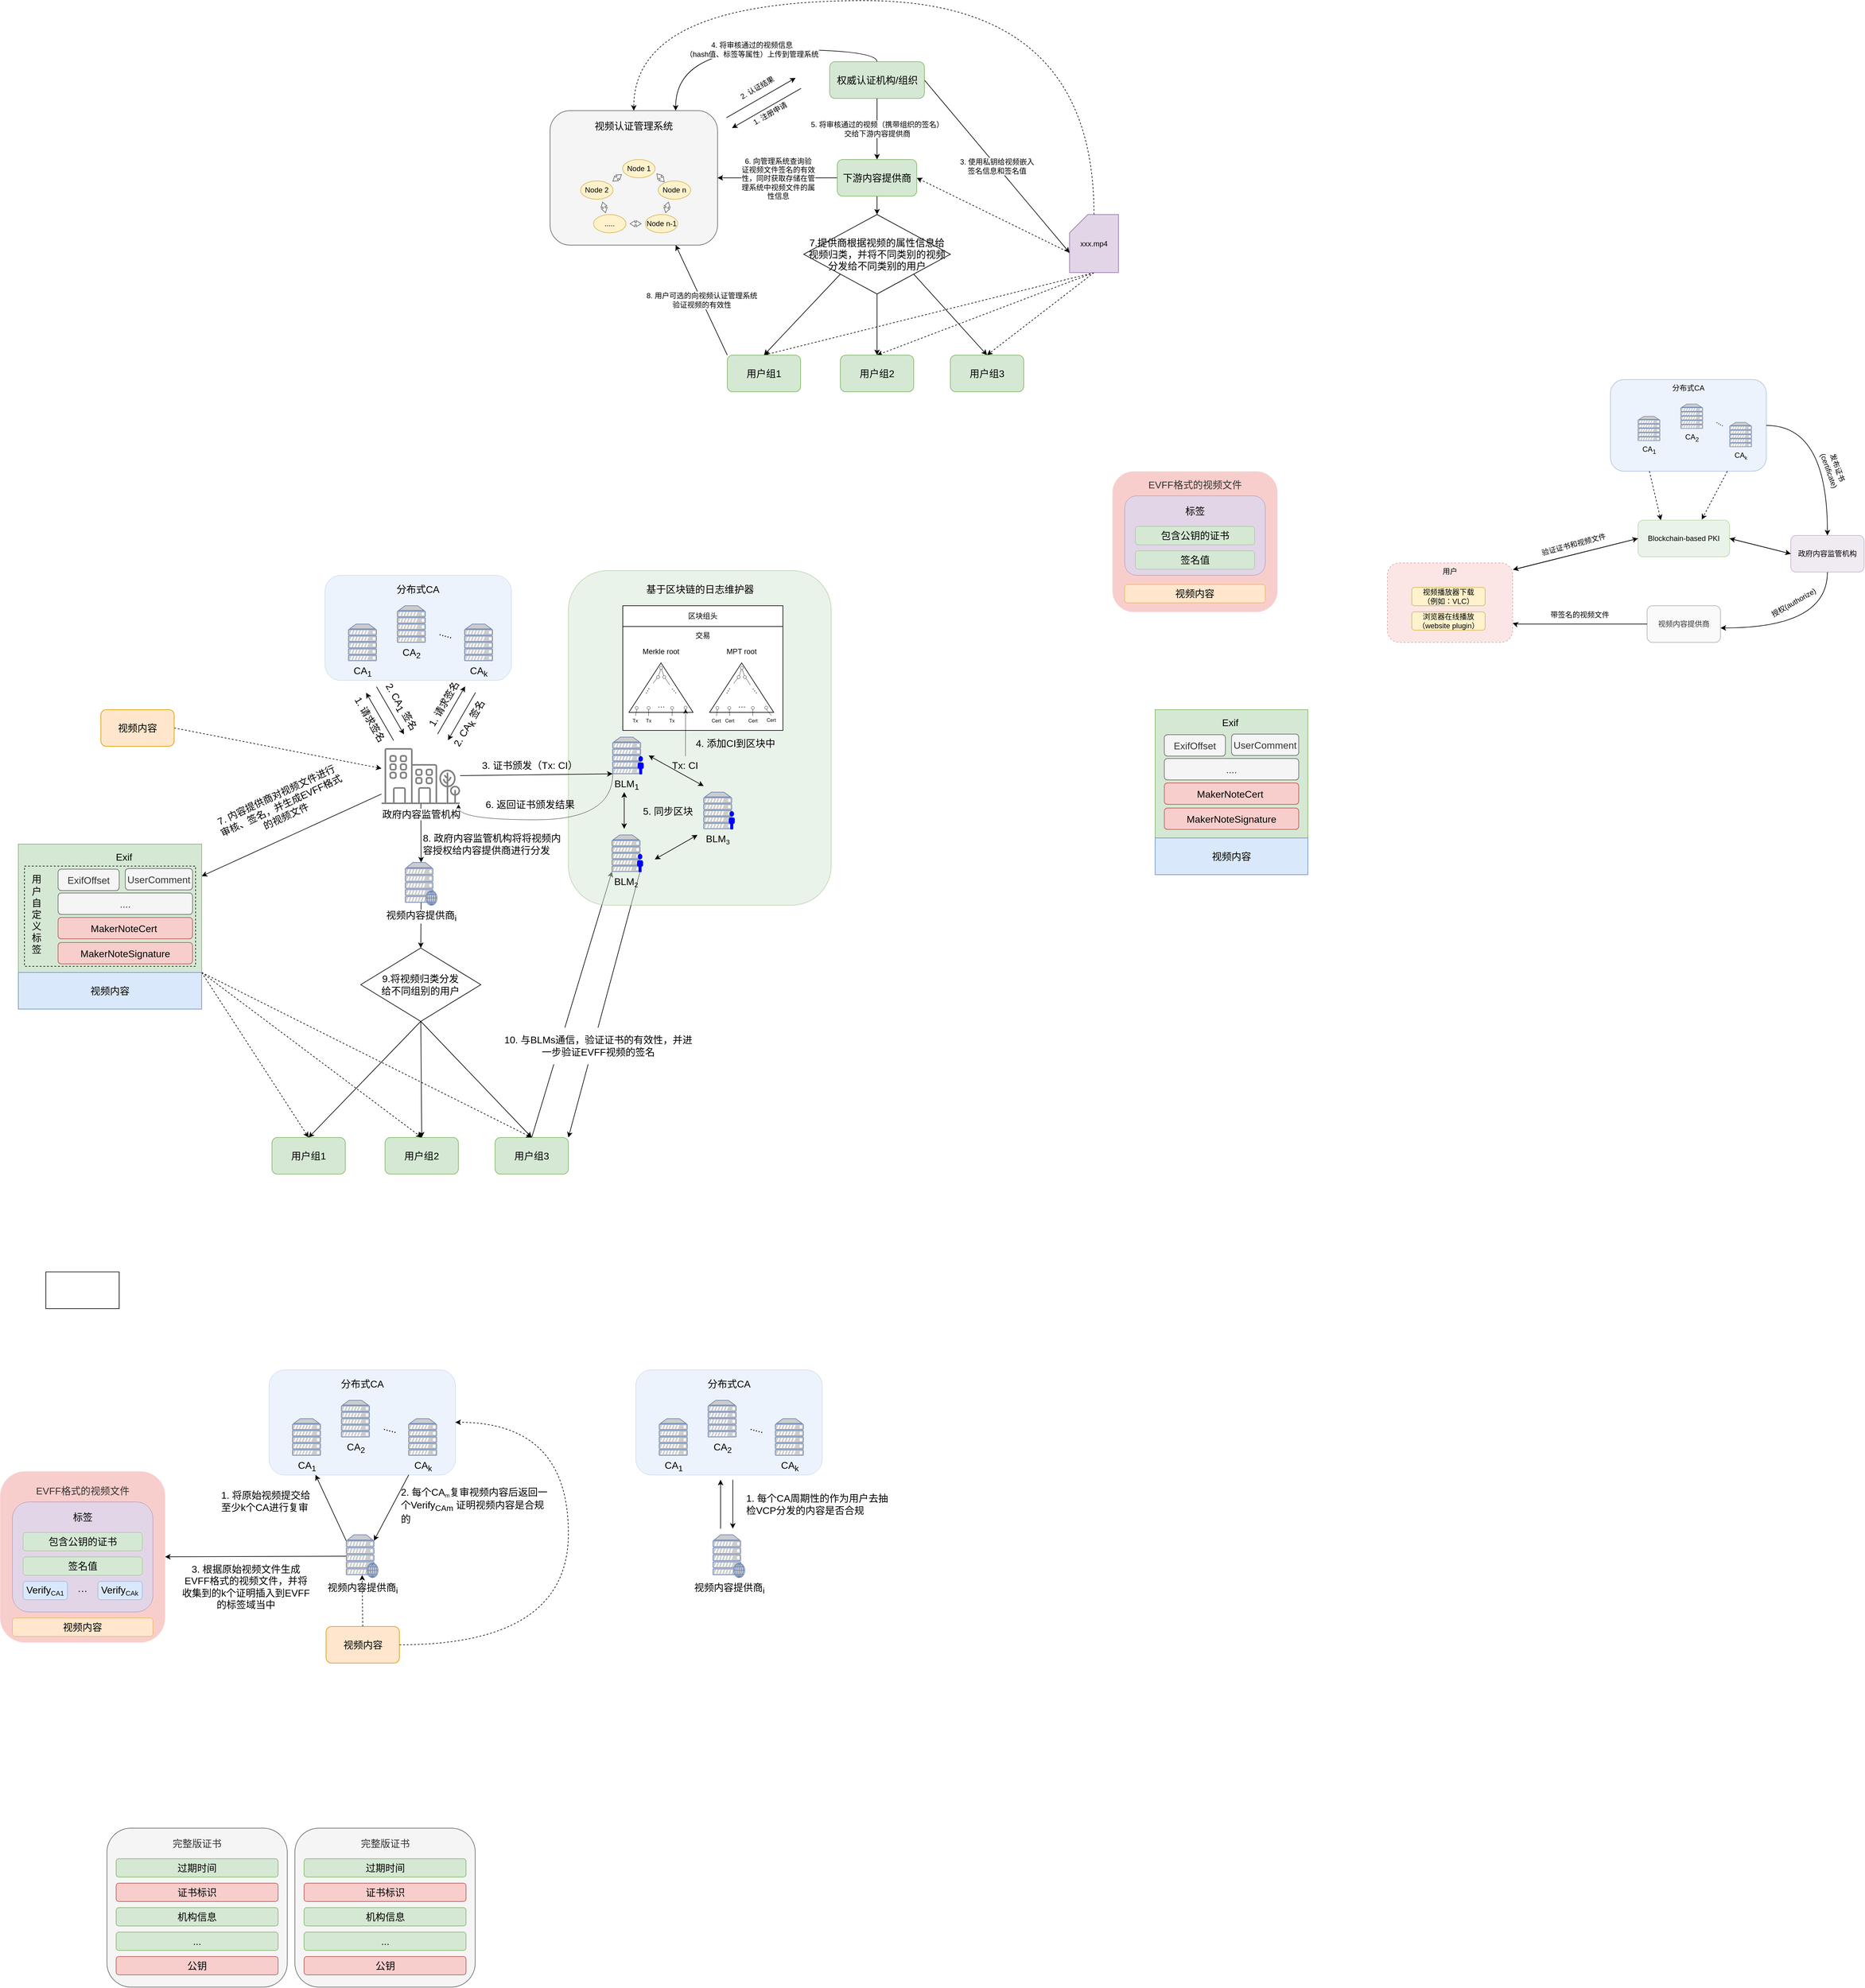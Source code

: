 <mxfile version="15.7.3" type="github">
  <diagram id="tQSIo9ZfZ-cTKopbrsnt" name="第 1 页">
    <mxGraphModel dx="8223" dy="4469" grid="1" gridSize="10" guides="1" tooltips="1" connect="1" arrows="1" fold="1" page="1" pageScale="1" pageWidth="850" pageHeight="1100" math="0" shadow="0">
      <root>
        <mxCell id="0" />
        <mxCell id="1" parent="0" />
        <mxCell id="kbP-FNe_1ot_FevvYhnC-1" style="edgeStyle=none;rounded=0;orthogonalLoop=1;jettySize=auto;html=1;exitX=0.5;exitY=0;exitDx=0;exitDy=0;entryX=0;entryY=1;entryDx=0;entryDy=0;entryPerimeter=0;fontSize=16;fontColor=#000000;startArrow=none;startFill=0;endArrow=classic;endFill=1;strokeWidth=1;" parent="1" source="kbP-FNe_1ot_FevvYhnC-143" target="kbP-FNe_1ot_FevvYhnC-64" edge="1">
          <mxGeometry relative="1" as="geometry" />
        </mxCell>
        <mxCell id="kbP-FNe_1ot_FevvYhnC-2" style="edgeStyle=none;rounded=0;orthogonalLoop=1;jettySize=auto;html=1;exitX=1;exitY=1;exitDx=0;exitDy=0;exitPerimeter=0;entryX=1;entryY=0;entryDx=0;entryDy=0;fontSize=16;fontColor=#000000;startArrow=none;startFill=0;endArrow=classic;endFill=1;strokeWidth=1;" parent="1" source="kbP-FNe_1ot_FevvYhnC-64" target="kbP-FNe_1ot_FevvYhnC-143" edge="1">
          <mxGeometry relative="1" as="geometry" />
        </mxCell>
        <mxCell id="kbP-FNe_1ot_FevvYhnC-3" value="" style="rounded=1;whiteSpace=wrap;html=1;fontSize=12;fillColor=#d5e8d4;strokeColor=#82b366;opacity=50;" parent="1" vertex="1">
          <mxGeometry x="1420" y="1592.5" width="430" height="547.5" as="geometry" />
        </mxCell>
        <mxCell id="kbP-FNe_1ot_FevvYhnC-4" value="" style="rounded=1;whiteSpace=wrap;html=1;fillColor=#f5f5f5;strokeColor=#666666;fontColor=#333333;" parent="1" vertex="1">
          <mxGeometry x="1390" y="840" width="274" height="220" as="geometry" />
        </mxCell>
        <mxCell id="kbP-FNe_1ot_FevvYhnC-5" value="3. 使用私钥给视频嵌入&lt;br&gt;签名信息和签名值" style="edgeStyle=none;rounded=0;orthogonalLoop=1;jettySize=auto;html=1;exitX=1;exitY=0.5;exitDx=0;exitDy=0;entryX=0;entryY=0;entryDx=0;entryDy=62.5;entryPerimeter=0;fontSize=12;" parent="1" source="kbP-FNe_1ot_FevvYhnC-8" target="kbP-FNe_1ot_FevvYhnC-26" edge="1">
          <mxGeometry relative="1" as="geometry" />
        </mxCell>
        <mxCell id="kbP-FNe_1ot_FevvYhnC-6" value="5. 将审核通过的视频（携带组织的签名）&lt;br&gt;交给下游内容提供商" style="edgeStyle=none;rounded=0;orthogonalLoop=1;jettySize=auto;html=1;exitX=0.5;exitY=1;exitDx=0;exitDy=0;entryX=0.5;entryY=0;entryDx=0;entryDy=0;fontSize=12;" parent="1" source="kbP-FNe_1ot_FevvYhnC-8" target="kbP-FNe_1ot_FevvYhnC-30" edge="1">
          <mxGeometry relative="1" as="geometry" />
        </mxCell>
        <mxCell id="kbP-FNe_1ot_FevvYhnC-7" value="4. 将审核通过的视频信息&lt;br&gt;（hash值、标签等属性）上传到管理系统" style="edgeStyle=orthogonalEdgeStyle;curved=1;rounded=0;orthogonalLoop=1;jettySize=auto;html=1;exitX=0.5;exitY=0;exitDx=0;exitDy=0;entryX=0.75;entryY=0;entryDx=0;entryDy=0;fontSize=12;" parent="1" source="kbP-FNe_1ot_FevvYhnC-8" target="kbP-FNe_1ot_FevvYhnC-4" edge="1">
          <mxGeometry relative="1" as="geometry" />
        </mxCell>
        <mxCell id="kbP-FNe_1ot_FevvYhnC-8" value="权威认证机构/组织" style="rounded=1;whiteSpace=wrap;html=1;fontSize=16;fillColor=#d5e8d4;strokeColor=#82b366;" parent="1" vertex="1">
          <mxGeometry x="1847.5" y="760" width="155" height="60" as="geometry" />
        </mxCell>
        <mxCell id="kbP-FNe_1ot_FevvYhnC-9" value="" style="group" parent="1" vertex="1" connectable="0">
          <mxGeometry x="1440" y="920" width="180" height="120" as="geometry" />
        </mxCell>
        <mxCell id="kbP-FNe_1ot_FevvYhnC-10" value="Node 1" style="ellipse;whiteSpace=wrap;html=1;fillColor=#fff2cc;strokeColor=#d6b656;" parent="kbP-FNe_1ot_FevvYhnC-9" vertex="1">
          <mxGeometry x="68.824" width="52.941" height="30" as="geometry" />
        </mxCell>
        <mxCell id="kbP-FNe_1ot_FevvYhnC-11" value="Node 2" style="ellipse;whiteSpace=wrap;html=1;fillColor=#fff2cc;strokeColor=#d6b656;" parent="kbP-FNe_1ot_FevvYhnC-9" vertex="1">
          <mxGeometry y="35" width="52.941" height="30" as="geometry" />
        </mxCell>
        <mxCell id="kbP-FNe_1ot_FevvYhnC-12" value="....." style="ellipse;whiteSpace=wrap;html=1;fillColor=#fff2cc;strokeColor=#d6b656;" parent="kbP-FNe_1ot_FevvYhnC-9" vertex="1">
          <mxGeometry x="21.176" y="90" width="52.941" height="30" as="geometry" />
        </mxCell>
        <mxCell id="kbP-FNe_1ot_FevvYhnC-13" value="Node n-1" style="ellipse;whiteSpace=wrap;html=1;fillColor=#fff2cc;strokeColor=#d6b656;" parent="kbP-FNe_1ot_FevvYhnC-9" vertex="1">
          <mxGeometry x="105.882" y="90" width="52.941" height="30" as="geometry" />
        </mxCell>
        <mxCell id="kbP-FNe_1ot_FevvYhnC-14" value="Node n" style="ellipse;whiteSpace=wrap;html=1;fillColor=#fff2cc;strokeColor=#d6b656;" parent="kbP-FNe_1ot_FevvYhnC-9" vertex="1">
          <mxGeometry x="127.059" y="35" width="52.941" height="30" as="geometry" />
        </mxCell>
        <mxCell id="kbP-FNe_1ot_FevvYhnC-15" value="" style="html=1;shadow=0;dashed=0;align=center;verticalAlign=middle;shape=mxgraph.arrows2.twoWayArrow;dy=0.65;dx=7.83;rotation=75;fillColor=#f5f5f5;strokeColor=#666666;fontColor=#333333;" parent="kbP-FNe_1ot_FevvYhnC-9" vertex="1">
          <mxGeometry x="29.425" y="73.315" width="17.995" height="10.0" as="geometry" />
        </mxCell>
        <mxCell id="kbP-FNe_1ot_FevvYhnC-16" value="" style="html=1;shadow=0;dashed=0;align=center;verticalAlign=middle;shape=mxgraph.arrows2.twoWayArrow;dy=0.65;dx=7.83;rotation=0;fillColor=#f5f5f5;strokeColor=#666666;fontColor=#333333;" parent="kbP-FNe_1ot_FevvYhnC-9" vertex="1">
          <mxGeometry x="81.005" y="100.0" width="17.995" height="10.0" as="geometry" />
        </mxCell>
        <mxCell id="kbP-FNe_1ot_FevvYhnC-17" value="" style="html=1;shadow=0;dashed=0;align=center;verticalAlign=middle;shape=mxgraph.arrows2.twoWayArrow;dy=0.65;dx=7.83;rotation=105;fillColor=#f5f5f5;strokeColor=#666666;fontColor=#333333;" parent="kbP-FNe_1ot_FevvYhnC-9" vertex="1">
          <mxGeometry x="132.353" y="73.315" width="17.995" height="10.0" as="geometry" />
        </mxCell>
        <mxCell id="kbP-FNe_1ot_FevvYhnC-18" value="" style="html=1;shadow=0;dashed=0;align=center;verticalAlign=middle;shape=mxgraph.arrows2.twoWayArrow;dy=0.65;dx=7.83;rotation=48;fillColor=#f5f5f5;strokeColor=#666666;fontColor=#333333;" parent="kbP-FNe_1ot_FevvYhnC-9" vertex="1">
          <mxGeometry x="121.765" y="25.0" width="17.995" height="10.0" as="geometry" />
        </mxCell>
        <mxCell id="kbP-FNe_1ot_FevvYhnC-19" value="" style="html=1;shadow=0;dashed=0;align=center;verticalAlign=middle;shape=mxgraph.arrows2.twoWayArrow;dy=0.65;dx=7.83;rotation=-38;fillColor=#f5f5f5;strokeColor=#666666;fontColor=#333333;" parent="kbP-FNe_1ot_FevvYhnC-9" vertex="1">
          <mxGeometry x="50.829" y="25.0" width="17.995" height="10.0" as="geometry" />
        </mxCell>
        <mxCell id="kbP-FNe_1ot_FevvYhnC-20" value="视频认证管理系统" style="text;html=1;strokeColor=none;fillColor=none;align=center;verticalAlign=middle;whiteSpace=wrap;rounded=0;fontSize=16;" parent="1" vertex="1">
          <mxGeometry x="1457" y="850" width="140" height="30" as="geometry" />
        </mxCell>
        <mxCell id="kbP-FNe_1ot_FevvYhnC-21" style="edgeStyle=none;rounded=0;orthogonalLoop=1;jettySize=auto;html=1;exitX=0;exitY=0;exitDx=0;exitDy=62.5;exitPerimeter=0;entryX=1;entryY=0.5;entryDx=0;entryDy=0;fontSize=12;dashed=1;" parent="1" source="kbP-FNe_1ot_FevvYhnC-26" target="kbP-FNe_1ot_FevvYhnC-30" edge="1">
          <mxGeometry relative="1" as="geometry" />
        </mxCell>
        <mxCell id="kbP-FNe_1ot_FevvYhnC-22" style="edgeStyle=orthogonalEdgeStyle;rounded=0;orthogonalLoop=1;jettySize=auto;html=1;exitX=0.5;exitY=0;exitDx=0;exitDy=0;exitPerimeter=0;entryX=0.5;entryY=0;entryDx=0;entryDy=0;fontSize=12;curved=1;dashed=1;" parent="1" source="kbP-FNe_1ot_FevvYhnC-26" target="kbP-FNe_1ot_FevvYhnC-4" edge="1">
          <mxGeometry relative="1" as="geometry">
            <Array as="points">
              <mxPoint x="2280" y="660" />
              <mxPoint x="1527" y="660" />
            </Array>
          </mxGeometry>
        </mxCell>
        <mxCell id="kbP-FNe_1ot_FevvYhnC-23" style="edgeStyle=none;rounded=0;orthogonalLoop=1;jettySize=auto;html=1;exitX=0.5;exitY=1;exitDx=0;exitDy=0;exitPerimeter=0;entryX=0.5;entryY=0;entryDx=0;entryDy=0;fontSize=12;dashed=1;" parent="1" source="kbP-FNe_1ot_FevvYhnC-26" target="kbP-FNe_1ot_FevvYhnC-32" edge="1">
          <mxGeometry relative="1" as="geometry" />
        </mxCell>
        <mxCell id="kbP-FNe_1ot_FevvYhnC-24" style="edgeStyle=none;rounded=0;orthogonalLoop=1;jettySize=auto;html=1;exitX=0.5;exitY=1;exitDx=0;exitDy=0;exitPerimeter=0;entryX=0.5;entryY=0;entryDx=0;entryDy=0;dashed=1;fontSize=12;" parent="1" source="kbP-FNe_1ot_FevvYhnC-26" target="kbP-FNe_1ot_FevvYhnC-37" edge="1">
          <mxGeometry relative="1" as="geometry" />
        </mxCell>
        <mxCell id="kbP-FNe_1ot_FevvYhnC-25" style="edgeStyle=none;rounded=0;orthogonalLoop=1;jettySize=auto;html=1;exitX=0.5;exitY=1;exitDx=0;exitDy=0;exitPerimeter=0;entryX=0.5;entryY=0;entryDx=0;entryDy=0;dashed=1;fontSize=12;" parent="1" source="kbP-FNe_1ot_FevvYhnC-26" target="kbP-FNe_1ot_FevvYhnC-38" edge="1">
          <mxGeometry relative="1" as="geometry" />
        </mxCell>
        <mxCell id="kbP-FNe_1ot_FevvYhnC-26" value="xxx.mp4" style="shape=card;whiteSpace=wrap;html=1;fontSize=12;fillColor=#e1d5e7;strokeColor=#9673a6;" parent="1" vertex="1">
          <mxGeometry x="2240" y="1010" width="80" height="95" as="geometry" />
        </mxCell>
        <mxCell id="kbP-FNe_1ot_FevvYhnC-27" style="edgeStyle=none;rounded=0;orthogonalLoop=1;jettySize=auto;html=1;exitX=0;exitY=0.5;exitDx=0;exitDy=0;entryX=1;entryY=0.5;entryDx=0;entryDy=0;fontSize=12;" parent="1" source="kbP-FNe_1ot_FevvYhnC-30" target="kbP-FNe_1ot_FevvYhnC-4" edge="1">
          <mxGeometry relative="1" as="geometry" />
        </mxCell>
        <mxCell id="kbP-FNe_1ot_FevvYhnC-28" value="6. 向管理系统查询验&lt;br&gt;证视频文件签名的有效&lt;br&gt;性，同时获取存储在管&lt;br&gt;理系统&lt;span style=&quot;text-align: left&quot;&gt;中视频文件的属&lt;br&gt;性信息&lt;/span&gt;" style="edgeLabel;html=1;align=center;verticalAlign=middle;resizable=0;points=[];fontSize=12;" parent="kbP-FNe_1ot_FevvYhnC-27" vertex="1" connectable="0">
          <mxGeometry x="-0.007" y="1" relative="1" as="geometry">
            <mxPoint as="offset" />
          </mxGeometry>
        </mxCell>
        <mxCell id="kbP-FNe_1ot_FevvYhnC-29" value="" style="rounded=0;orthogonalLoop=1;jettySize=auto;html=1;fontSize=12;entryX=0.5;entryY=0;entryDx=0;entryDy=0;" parent="1" source="kbP-FNe_1ot_FevvYhnC-30" target="kbP-FNe_1ot_FevvYhnC-36" edge="1">
          <mxGeometry relative="1" as="geometry" />
        </mxCell>
        <mxCell id="kbP-FNe_1ot_FevvYhnC-30" value="下游内容提供商" style="rounded=1;whiteSpace=wrap;html=1;fontSize=16;fillColor=#d5e8d4;strokeColor=#82b366;" parent="1" vertex="1">
          <mxGeometry x="1860" y="920" width="130" height="60" as="geometry" />
        </mxCell>
        <mxCell id="kbP-FNe_1ot_FevvYhnC-31" value="8. 用户可选的向视频认证管理系统&lt;br&gt;验证视频的有效性" style="edgeStyle=none;rounded=0;orthogonalLoop=1;jettySize=auto;html=1;exitX=0;exitY=0;exitDx=0;exitDy=0;entryX=0.75;entryY=1;entryDx=0;entryDy=0;fontSize=12;" parent="1" source="kbP-FNe_1ot_FevvYhnC-32" target="kbP-FNe_1ot_FevvYhnC-4" edge="1">
          <mxGeometry relative="1" as="geometry" />
        </mxCell>
        <mxCell id="kbP-FNe_1ot_FevvYhnC-32" value="用户组1" style="whiteSpace=wrap;html=1;rounded=1;fontSize=16;strokeColor=#82b366;fillColor=#d5e8d4;" parent="1" vertex="1">
          <mxGeometry x="1680" y="1240" width="120" height="60" as="geometry" />
        </mxCell>
        <mxCell id="kbP-FNe_1ot_FevvYhnC-33" style="edgeStyle=none;rounded=0;orthogonalLoop=1;jettySize=auto;html=1;exitX=0;exitY=1;exitDx=0;exitDy=0;entryX=0.5;entryY=0;entryDx=0;entryDy=0;fontSize=12;" parent="1" source="kbP-FNe_1ot_FevvYhnC-36" target="kbP-FNe_1ot_FevvYhnC-32" edge="1">
          <mxGeometry relative="1" as="geometry" />
        </mxCell>
        <mxCell id="kbP-FNe_1ot_FevvYhnC-34" style="edgeStyle=none;rounded=0;orthogonalLoop=1;jettySize=auto;html=1;exitX=0.5;exitY=1;exitDx=0;exitDy=0;entryX=0.5;entryY=0;entryDx=0;entryDy=0;fontSize=12;" parent="1" source="kbP-FNe_1ot_FevvYhnC-36" target="kbP-FNe_1ot_FevvYhnC-37" edge="1">
          <mxGeometry relative="1" as="geometry" />
        </mxCell>
        <mxCell id="kbP-FNe_1ot_FevvYhnC-35" style="edgeStyle=none;rounded=0;orthogonalLoop=1;jettySize=auto;html=1;exitX=1;exitY=1;exitDx=0;exitDy=0;entryX=0.5;entryY=0;entryDx=0;entryDy=0;fontSize=12;" parent="1" source="kbP-FNe_1ot_FevvYhnC-36" target="kbP-FNe_1ot_FevvYhnC-38" edge="1">
          <mxGeometry relative="1" as="geometry" />
        </mxCell>
        <mxCell id="kbP-FNe_1ot_FevvYhnC-36" value="7.提供商根据视频的属性信息给&lt;br style=&quot;font-size: 16px;&quot;&gt;视频归类，并将不同类别的视频&lt;br style=&quot;font-size: 16px;&quot;&gt;分发给不同类别的用户" style="rhombus;whiteSpace=wrap;html=1;fontSize=16;" parent="1" vertex="1">
          <mxGeometry x="1805" y="1010" width="240" height="130" as="geometry" />
        </mxCell>
        <mxCell id="kbP-FNe_1ot_FevvYhnC-37" value="用户组2" style="whiteSpace=wrap;html=1;rounded=1;fontSize=16;strokeColor=#82b366;fillColor=#d5e8d4;" parent="1" vertex="1">
          <mxGeometry x="1865" y="1240" width="120" height="60" as="geometry" />
        </mxCell>
        <mxCell id="kbP-FNe_1ot_FevvYhnC-38" value="用户组3" style="whiteSpace=wrap;html=1;rounded=1;fontSize=16;strokeColor=#82b366;fillColor=#d5e8d4;" parent="1" vertex="1">
          <mxGeometry x="2045" y="1240" width="120" height="60" as="geometry" />
        </mxCell>
        <mxCell id="kbP-FNe_1ot_FevvYhnC-39" value="" style="group;rotation=0;" parent="1" vertex="1" connectable="0">
          <mxGeometry x="1678.708" y="769.51" width="122.583" height="108.481" as="geometry" />
        </mxCell>
        <mxCell id="kbP-FNe_1ot_FevvYhnC-40" value="" style="group;rotation=60;" parent="kbP-FNe_1ot_FevvYhnC-39" vertex="1" connectable="0">
          <mxGeometry x="51" y="-7" width="20" height="130" as="geometry" />
        </mxCell>
        <mxCell id="kbP-FNe_1ot_FevvYhnC-41" value="" style="endArrow=classic;html=1;rounded=0;fontSize=16;" parent="kbP-FNe_1ot_FevvYhnC-40" edge="1">
          <mxGeometry x="27" y="33" width="50" height="50" as="geometry">
            <mxPoint x="-51" y="89" as="sourcePoint" />
            <mxPoint x="62" y="24" as="targetPoint" />
          </mxGeometry>
        </mxCell>
        <mxCell id="kbP-FNe_1ot_FevvYhnC-42" value="" style="endArrow=classic;html=1;rounded=0;fontSize=16;" parent="kbP-FNe_1ot_FevvYhnC-40" edge="1">
          <mxGeometry x="27" y="33" width="50" height="50" as="geometry">
            <mxPoint x="71" y="41" as="sourcePoint" />
            <mxPoint x="-42" y="106" as="targetPoint" />
          </mxGeometry>
        </mxCell>
        <mxCell id="kbP-FNe_1ot_FevvYhnC-43" value="1. 注册申请" style="text;html=1;strokeColor=none;fillColor=none;align=center;verticalAlign=middle;whiteSpace=wrap;rounded=0;fontSize=12;rotation=-30;" parent="kbP-FNe_1ot_FevvYhnC-39" vertex="1">
          <mxGeometry x="31" y="60" width="80" height="30" as="geometry" />
        </mxCell>
        <mxCell id="kbP-FNe_1ot_FevvYhnC-44" value="2. 认证结果" style="text;html=1;strokeColor=none;fillColor=none;align=center;verticalAlign=middle;whiteSpace=wrap;rounded=0;fontSize=12;rotation=-30;" parent="kbP-FNe_1ot_FevvYhnC-39" vertex="1">
          <mxGeometry x="10" y="18" width="80" height="30" as="geometry" />
        </mxCell>
        <mxCell id="kbP-FNe_1ot_FevvYhnC-45" value="" style="edgeStyle=none;rounded=0;orthogonalLoop=1;jettySize=auto;html=1;fontSize=12;fontColor=#000000;startArrow=none;startFill=0;entryX=0;entryY=1;entryDx=0;entryDy=0;entryPerimeter=0;" parent="1" source="kbP-FNe_1ot_FevvYhnC-255" target="kbP-FNe_1ot_FevvYhnC-61" edge="1">
          <mxGeometry relative="1" as="geometry">
            <mxPoint x="1197.76" y="1895" as="sourcePoint" />
          </mxGeometry>
        </mxCell>
        <mxCell id="kbP-FNe_1ot_FevvYhnC-46" style="rounded=0;orthogonalLoop=1;jettySize=auto;html=1;entryX=1;entryY=0.25;entryDx=0;entryDy=0;fontSize=16;fontColor=#000000;startArrow=none;startFill=0;endArrow=classic;endFill=1;strokeWidth=1;" parent="1" source="kbP-FNe_1ot_FevvYhnC-255" target="kbP-FNe_1ot_FevvYhnC-247" edge="1">
          <mxGeometry relative="1" as="geometry">
            <mxPoint x="850" y="2077.5" as="targetPoint" />
            <mxPoint x="1152" y="1895" as="sourcePoint" />
          </mxGeometry>
        </mxCell>
        <mxCell id="kbP-FNe_1ot_FevvYhnC-47" style="edgeStyle=none;rounded=0;orthogonalLoop=1;jettySize=auto;html=1;entryX=0.5;entryY=0;entryDx=0;entryDy=0;fontSize=16;fontColor=#000000;startArrow=none;startFill=0;endArrow=classic;endFill=1;strokeWidth=1;entryPerimeter=0;" parent="1" source="kbP-FNe_1ot_FevvYhnC-255" target="kbP-FNe_1ot_FevvYhnC-257" edge="1">
          <mxGeometry relative="1" as="geometry">
            <mxPoint x="1178" y="1925.8" as="sourcePoint" />
          </mxGeometry>
        </mxCell>
        <mxCell id="kbP-FNe_1ot_FevvYhnC-48" value="" style="group;fontColor=#000000;fontSize=16;" parent="1" vertex="1" connectable="0">
          <mxGeometry x="1059.51" y="1769.999" width="120.981" height="112.942" as="geometry" />
        </mxCell>
        <mxCell id="kbP-FNe_1ot_FevvYhnC-49" value="" style="group;fontSize=16;rotation=-30;fontColor=#000000;" parent="kbP-FNe_1ot_FevvYhnC-48" vertex="1" connectable="0">
          <mxGeometry x="50.49" y="11.471" width="20" height="90" as="geometry" />
        </mxCell>
        <mxCell id="kbP-FNe_1ot_FevvYhnC-50" value="" style="endArrow=classic;html=1;rounded=0;fontSize=16;fontColor=#000000;" parent="kbP-FNe_1ot_FevvYhnC-49" edge="1">
          <mxGeometry width="50" height="50" relative="1" as="geometry">
            <mxPoint x="24" y="89" as="sourcePoint" />
            <mxPoint x="-21" y="11" as="targetPoint" />
          </mxGeometry>
        </mxCell>
        <mxCell id="kbP-FNe_1ot_FevvYhnC-51" value="" style="endArrow=classic;html=1;rounded=0;fontSize=16;fontColor=#000000;" parent="kbP-FNe_1ot_FevvYhnC-49" edge="1">
          <mxGeometry width="50" height="50" relative="1" as="geometry">
            <mxPoint x="-4" y="1" as="sourcePoint" />
            <mxPoint x="41" y="79" as="targetPoint" />
          </mxGeometry>
        </mxCell>
        <mxCell id="kbP-FNe_1ot_FevvYhnC-52" value="1. 请求签名" style="text;html=1;strokeColor=none;fillColor=none;align=center;verticalAlign=middle;whiteSpace=wrap;rounded=0;fontSize=16;rotation=60;fontColor=#000000;" parent="kbP-FNe_1ot_FevvYhnC-48" vertex="1">
          <mxGeometry x="-9.51" y="51.471" width="90" height="30" as="geometry" />
        </mxCell>
        <mxCell id="kbP-FNe_1ot_FevvYhnC-53" value="2. CA&lt;sub style=&quot;font-size: 16px;&quot;&gt;1&amp;nbsp;&lt;/sub&gt;签名" style="text;html=1;strokeColor=none;fillColor=none;align=center;verticalAlign=middle;whiteSpace=wrap;rounded=0;fontSize=16;rotation=60;fontColor=#000000;" parent="kbP-FNe_1ot_FevvYhnC-48" vertex="1">
          <mxGeometry x="40.49" y="31.471" width="90" height="30" as="geometry" />
        </mxCell>
        <mxCell id="kbP-FNe_1ot_FevvYhnC-54" value="" style="group;rotation=60;fontColor=#000000;" parent="1" vertex="1" connectable="0">
          <mxGeometry x="1177.02" y="1769.999" width="120.981" height="112.942" as="geometry" />
        </mxCell>
        <mxCell id="kbP-FNe_1ot_FevvYhnC-55" value="" style="group;fontSize=16;rotation=30;fontColor=#000000;" parent="kbP-FNe_1ot_FevvYhnC-54" vertex="1" connectable="0">
          <mxGeometry x="50" y="11" width="20" height="90" as="geometry" />
        </mxCell>
        <mxCell id="kbP-FNe_1ot_FevvYhnC-56" value="" style="endArrow=classic;html=1;rounded=0;fontSize=16;fontColor=#000000;" parent="kbP-FNe_1ot_FevvYhnC-55" edge="1">
          <mxGeometry width="50" height="50" relative="1" as="geometry">
            <mxPoint x="-21" y="79" as="sourcePoint" />
            <mxPoint x="24" y="1" as="targetPoint" />
          </mxGeometry>
        </mxCell>
        <mxCell id="kbP-FNe_1ot_FevvYhnC-57" value="" style="endArrow=classic;html=1;rounded=0;fontSize=16;fontColor=#000000;" parent="kbP-FNe_1ot_FevvYhnC-55" edge="1">
          <mxGeometry width="50" height="50" relative="1" as="geometry">
            <mxPoint x="41" y="11" as="sourcePoint" />
            <mxPoint x="-4" y="89" as="targetPoint" />
          </mxGeometry>
        </mxCell>
        <mxCell id="kbP-FNe_1ot_FevvYhnC-58" value="1. 请求签名" style="text;html=1;strokeColor=none;fillColor=none;align=center;verticalAlign=middle;whiteSpace=wrap;rounded=0;fontSize=16;rotation=-60;fontColor=#000000;" parent="kbP-FNe_1ot_FevvYhnC-54" vertex="1">
          <mxGeometry x="-6" y="25" width="90" height="30" as="geometry" />
        </mxCell>
        <mxCell id="kbP-FNe_1ot_FevvYhnC-59" value="2. CA&lt;sub style=&quot;font-size: 16px;&quot;&gt;k&lt;/sub&gt;&lt;span style=&quot;font-size: 16px;&quot;&gt;&amp;nbsp;&lt;/span&gt;签名" style="text;html=1;strokeColor=none;fillColor=none;align=center;verticalAlign=middle;whiteSpace=wrap;rounded=0;fontSize=16;rotation=-60;fontColor=#000000;" parent="kbP-FNe_1ot_FevvYhnC-54" vertex="1">
          <mxGeometry x="37" y="58" width="90" height="30" as="geometry" />
        </mxCell>
        <mxCell id="kbP-FNe_1ot_FevvYhnC-60" value="" style="group" parent="1" vertex="1" connectable="0">
          <mxGeometry x="1492.29" y="1865" width="51" height="61" as="geometry" />
        </mxCell>
        <mxCell id="kbP-FNe_1ot_FevvYhnC-61" value="BLM&lt;sub&gt;1&lt;/sub&gt;" style="fontColor=#000000;verticalAlign=top;verticalLabelPosition=bottom;labelPosition=center;align=center;html=1;outlineConnect=0;fillColor=#CCCCCC;strokeColor=#6881B3;gradientColor=none;gradientDirection=north;strokeWidth=2;shape=mxgraph.networks.server;fontSize=16;" parent="kbP-FNe_1ot_FevvYhnC-60" vertex="1">
          <mxGeometry width="46" height="60" as="geometry" />
        </mxCell>
        <mxCell id="kbP-FNe_1ot_FevvYhnC-62" value="" style="verticalAlign=top;verticalLabelPosition=bottom;labelPosition=center;align=center;html=1;outlineConnect=0;fillColor=#0000FF;strokeColor=#6c8ebf;gradientDirection=north;strokeWidth=2;shape=mxgraph.networks.user_male;fontSize=12;" parent="kbP-FNe_1ot_FevvYhnC-60" vertex="1">
          <mxGeometry x="41" y="31" width="10" height="30" as="geometry" />
        </mxCell>
        <mxCell id="kbP-FNe_1ot_FevvYhnC-63" value="" style="group" parent="1" vertex="1" connectable="0">
          <mxGeometry x="1491.29" y="2025" width="51" height="61" as="geometry" />
        </mxCell>
        <mxCell id="kbP-FNe_1ot_FevvYhnC-64" value="BLM&lt;span style=&quot;font-size: 13.333px&quot;&gt;&lt;sub&gt;2&lt;/sub&gt;&lt;/span&gt;" style="fontColor=#000000;verticalAlign=top;verticalLabelPosition=bottom;labelPosition=center;align=center;html=1;outlineConnect=0;fillColor=#CCCCCC;strokeColor=#6881B3;gradientColor=none;gradientDirection=north;strokeWidth=2;shape=mxgraph.networks.server;fontSize=16;" parent="kbP-FNe_1ot_FevvYhnC-63" vertex="1">
          <mxGeometry width="46" height="60" as="geometry" />
        </mxCell>
        <mxCell id="kbP-FNe_1ot_FevvYhnC-65" value="" style="verticalAlign=top;verticalLabelPosition=bottom;labelPosition=center;align=center;html=1;outlineConnect=0;fillColor=#0000FF;strokeColor=#6c8ebf;gradientDirection=north;strokeWidth=2;shape=mxgraph.networks.user_male;fontSize=12;" parent="kbP-FNe_1ot_FevvYhnC-63" vertex="1">
          <mxGeometry x="41" y="31" width="10" height="30" as="geometry" />
        </mxCell>
        <mxCell id="kbP-FNe_1ot_FevvYhnC-66" value="" style="group" parent="1" vertex="1" connectable="0">
          <mxGeometry x="1641.29" y="1955" width="51" height="61" as="geometry" />
        </mxCell>
        <mxCell id="kbP-FNe_1ot_FevvYhnC-67" value="BLM&lt;span style=&quot;font-size: 13.333px&quot;&gt;&lt;sub&gt;3&lt;/sub&gt;&lt;/span&gt;" style="fontColor=#000000;verticalAlign=top;verticalLabelPosition=bottom;labelPosition=center;align=center;html=1;outlineConnect=0;fillColor=#CCCCCC;strokeColor=#6881B3;gradientColor=none;gradientDirection=north;strokeWidth=2;shape=mxgraph.networks.server;fontSize=16;" parent="kbP-FNe_1ot_FevvYhnC-66" vertex="1">
          <mxGeometry width="46" height="60" as="geometry" />
        </mxCell>
        <mxCell id="kbP-FNe_1ot_FevvYhnC-68" value="" style="verticalAlign=top;verticalLabelPosition=bottom;labelPosition=center;align=center;html=1;outlineConnect=0;fillColor=#0000FF;strokeColor=#6c8ebf;gradientDirection=north;strokeWidth=2;shape=mxgraph.networks.user_male;fontSize=12;" parent="kbP-FNe_1ot_FevvYhnC-66" vertex="1">
          <mxGeometry x="41" y="31" width="10" height="30" as="geometry" />
        </mxCell>
        <mxCell id="kbP-FNe_1ot_FevvYhnC-69" value="" style="endArrow=classic;html=1;rounded=0;fontSize=12;fontColor=#000000;startArrow=classic;startFill=1;" parent="1" edge="1">
          <mxGeometry width="50" height="50" relative="1" as="geometry">
            <mxPoint x="1511.29" y="2015" as="sourcePoint" />
            <mxPoint x="1511.29" y="1955" as="targetPoint" />
          </mxGeometry>
        </mxCell>
        <mxCell id="kbP-FNe_1ot_FevvYhnC-70" value="" style="endArrow=classic;html=1;rounded=0;fontSize=12;fontColor=#000000;startArrow=classic;startFill=1;" parent="1" edge="1">
          <mxGeometry width="50" height="50" relative="1" as="geometry">
            <mxPoint x="1561.29" y="2065" as="sourcePoint" />
            <mxPoint x="1631.29" y="2025" as="targetPoint" />
          </mxGeometry>
        </mxCell>
        <mxCell id="kbP-FNe_1ot_FevvYhnC-71" value="" style="endArrow=classic;html=1;rounded=0;fontSize=12;fontColor=#000000;startArrow=classic;startFill=1;" parent="1" edge="1">
          <mxGeometry width="50" height="50" relative="1" as="geometry">
            <mxPoint x="1551.29" y="1895" as="sourcePoint" />
            <mxPoint x="1641.29" y="1945" as="targetPoint" />
          </mxGeometry>
        </mxCell>
        <mxCell id="kbP-FNe_1ot_FevvYhnC-72" value="5. 同步区块" style="text;html=1;strokeColor=none;fillColor=none;align=center;verticalAlign=middle;whiteSpace=wrap;rounded=0;fontSize=16;fontColor=#000000;" parent="1" vertex="1">
          <mxGeometry x="1527.5" y="1970.5" width="110" height="30" as="geometry" />
        </mxCell>
        <mxCell id="kbP-FNe_1ot_FevvYhnC-73" value="基于区块链的日志维护器" style="text;html=1;strokeColor=none;fillColor=none;align=center;verticalAlign=middle;whiteSpace=wrap;rounded=0;fontSize=16;fontColor=#000000;opacity=50;" parent="1" vertex="1">
          <mxGeometry x="1527.5" y="1607.5" width="215" height="30" as="geometry" />
        </mxCell>
        <mxCell id="kbP-FNe_1ot_FevvYhnC-74" value="3. 证书颁发（Tx: CI）" style="text;html=1;strokeColor=none;fillColor=none;align=center;verticalAlign=middle;whiteSpace=wrap;rounded=0;fontSize=16;fontColor=#000000;opacity=50;" parent="1" vertex="1">
          <mxGeometry x="1257" y="1896" width="200" height="30" as="geometry" />
        </mxCell>
        <mxCell id="kbP-FNe_1ot_FevvYhnC-75" value="区块组头" style="rounded=0;whiteSpace=wrap;html=1;fontSize=12;fontColor=#000000;fillColor=default;gradientColor=none;" parent="1" vertex="1">
          <mxGeometry x="1509" y="1650" width="262" height="34" as="geometry" />
        </mxCell>
        <mxCell id="kbP-FNe_1ot_FevvYhnC-76" value="" style="rounded=0;whiteSpace=wrap;html=1;fontSize=12;fontColor=#000000;fillColor=default;gradientColor=none;" parent="1" vertex="1">
          <mxGeometry x="1509" y="1684" width="262" height="170" as="geometry" />
        </mxCell>
        <mxCell id="kbP-FNe_1ot_FevvYhnC-77" value="交易" style="text;html=1;strokeColor=none;fillColor=none;align=center;verticalAlign=middle;whiteSpace=wrap;rounded=0;fontSize=12;fontColor=#000000;" parent="1" vertex="1">
          <mxGeometry x="1610" y="1684" width="60" height="30" as="geometry" />
        </mxCell>
        <mxCell id="kbP-FNe_1ot_FevvYhnC-78" value="" style="group" parent="1" vertex="1" connectable="0">
          <mxGeometry x="1519" y="1710" width="105" height="135" as="geometry" />
        </mxCell>
        <mxCell id="kbP-FNe_1ot_FevvYhnC-79" value="" style="triangle;whiteSpace=wrap;html=1;fontSize=12;fontColor=#000000;fillColor=default;gradientColor=none;rotation=-90;" parent="kbP-FNe_1ot_FevvYhnC-78" vertex="1">
          <mxGeometry x="12" y="21.5" width="81" height="105" as="geometry" />
        </mxCell>
        <mxCell id="kbP-FNe_1ot_FevvYhnC-80" value="Merkle root" style="text;html=1;strokeColor=none;fillColor=none;align=center;verticalAlign=middle;whiteSpace=wrap;rounded=0;fontSize=12;fontColor=#000000;" parent="kbP-FNe_1ot_FevvYhnC-78" vertex="1">
          <mxGeometry x="8" width="89" height="30" as="geometry" />
        </mxCell>
        <mxCell id="kbP-FNe_1ot_FevvYhnC-81" value="" style="ellipse;whiteSpace=wrap;html=1;aspect=fixed;fontSize=12;fontColor=#000000;fillColor=default;gradientColor=none;strokeWidth=0.5;" parent="kbP-FNe_1ot_FevvYhnC-78" vertex="1">
          <mxGeometry x="50" y="39" width="5" height="5" as="geometry" />
        </mxCell>
        <mxCell id="kbP-FNe_1ot_FevvYhnC-82" value="" style="ellipse;whiteSpace=wrap;html=1;aspect=fixed;fontSize=12;fontColor=#000000;fillColor=default;gradientColor=none;strokeWidth=0.5;" parent="kbP-FNe_1ot_FevvYhnC-78" vertex="1">
          <mxGeometry x="45" y="54" width="5" height="5" as="geometry" />
        </mxCell>
        <mxCell id="kbP-FNe_1ot_FevvYhnC-83" value="" style="edgeStyle=none;rounded=0;orthogonalLoop=1;jettySize=auto;html=1;fontSize=12;fontColor=#000000;startArrow=none;startFill=0;strokeWidth=0.5;endArrow=none;endFill=0;" parent="kbP-FNe_1ot_FevvYhnC-78" source="kbP-FNe_1ot_FevvYhnC-81" target="kbP-FNe_1ot_FevvYhnC-82" edge="1">
          <mxGeometry relative="1" as="geometry" />
        </mxCell>
        <mxCell id="kbP-FNe_1ot_FevvYhnC-84" value="" style="ellipse;whiteSpace=wrap;html=1;aspect=fixed;fontSize=12;fontColor=#000000;fillColor=default;gradientColor=none;strokeWidth=0.5;" parent="kbP-FNe_1ot_FevvYhnC-78" vertex="1">
          <mxGeometry x="55" y="54" width="5" height="5" as="geometry" />
        </mxCell>
        <mxCell id="kbP-FNe_1ot_FevvYhnC-85" value="" style="edgeStyle=none;rounded=0;orthogonalLoop=1;jettySize=auto;html=1;fontSize=12;fontColor=#000000;startArrow=none;startFill=0;endArrow=none;endFill=0;strokeWidth=0.5;" parent="kbP-FNe_1ot_FevvYhnC-78" source="kbP-FNe_1ot_FevvYhnC-81" target="kbP-FNe_1ot_FevvYhnC-84" edge="1">
          <mxGeometry relative="1" as="geometry" />
        </mxCell>
        <mxCell id="kbP-FNe_1ot_FevvYhnC-86" value="···" style="text;html=1;strokeColor=none;fillColor=none;align=center;verticalAlign=middle;whiteSpace=wrap;rounded=0;fontSize=12;fontColor=#000000;rotation=-60;" parent="kbP-FNe_1ot_FevvYhnC-78" vertex="1">
          <mxGeometry x="15" y="64" width="30" height="30" as="geometry" />
        </mxCell>
        <mxCell id="kbP-FNe_1ot_FevvYhnC-87" style="edgeStyle=none;rounded=0;orthogonalLoop=1;jettySize=auto;html=1;exitX=0;exitY=1;exitDx=0;exitDy=0;fontSize=12;fontColor=#000000;startArrow=none;startFill=0;endArrow=none;endFill=0;strokeWidth=0.5;" parent="kbP-FNe_1ot_FevvYhnC-78" source="kbP-FNe_1ot_FevvYhnC-82" target="kbP-FNe_1ot_FevvYhnC-86" edge="1">
          <mxGeometry relative="1" as="geometry" />
        </mxCell>
        <mxCell id="kbP-FNe_1ot_FevvYhnC-88" value="···" style="text;html=1;strokeColor=none;fillColor=none;align=center;verticalAlign=middle;whiteSpace=wrap;rounded=0;fontSize=12;fontColor=#000000;rotation=50;" parent="kbP-FNe_1ot_FevvYhnC-78" vertex="1">
          <mxGeometry x="62" y="64" width="25" height="30" as="geometry" />
        </mxCell>
        <mxCell id="kbP-FNe_1ot_FevvYhnC-89" style="edgeStyle=none;rounded=0;orthogonalLoop=1;jettySize=auto;html=1;exitX=1;exitY=1;exitDx=0;exitDy=0;entryX=0;entryY=0.5;entryDx=0;entryDy=0;fontSize=12;fontColor=#000000;startArrow=none;startFill=0;endArrow=none;endFill=0;strokeWidth=0.5;" parent="kbP-FNe_1ot_FevvYhnC-78" source="kbP-FNe_1ot_FevvYhnC-84" target="kbP-FNe_1ot_FevvYhnC-88" edge="1">
          <mxGeometry relative="1" as="geometry" />
        </mxCell>
        <mxCell id="kbP-FNe_1ot_FevvYhnC-90" value="" style="ellipse;whiteSpace=wrap;html=1;aspect=fixed;fontSize=12;fontColor=#000000;fillColor=default;gradientColor=none;strokeWidth=0.5;" parent="kbP-FNe_1ot_FevvYhnC-78" vertex="1">
          <mxGeometry x="10" y="104.5" width="5" height="5" as="geometry" />
        </mxCell>
        <mxCell id="kbP-FNe_1ot_FevvYhnC-91" value="Tx" style="text;html=1;strokeColor=none;fillColor=none;align=center;verticalAlign=middle;whiteSpace=wrap;rounded=0;fontSize=8;fontColor=#000000;" parent="kbP-FNe_1ot_FevvYhnC-78" vertex="1">
          <mxGeometry x="2" y="120" width="17" height="15" as="geometry" />
        </mxCell>
        <mxCell id="kbP-FNe_1ot_FevvYhnC-92" style="edgeStyle=none;rounded=0;orthogonalLoop=1;jettySize=auto;html=1;exitX=0.5;exitY=1;exitDx=0;exitDy=0;entryX=0.5;entryY=0;entryDx=0;entryDy=0;fontSize=8;fontColor=#000000;startArrow=none;startFill=0;endArrow=none;endFill=0;strokeWidth=0.5;" parent="kbP-FNe_1ot_FevvYhnC-78" source="kbP-FNe_1ot_FevvYhnC-90" target="kbP-FNe_1ot_FevvYhnC-91" edge="1">
          <mxGeometry relative="1" as="geometry" />
        </mxCell>
        <mxCell id="kbP-FNe_1ot_FevvYhnC-93" value="" style="group" parent="kbP-FNe_1ot_FevvYhnC-78" vertex="1" connectable="0">
          <mxGeometry x="21.5" y="104.5" width="17" height="30.5" as="geometry" />
        </mxCell>
        <mxCell id="kbP-FNe_1ot_FevvYhnC-94" value="" style="ellipse;whiteSpace=wrap;html=1;aspect=fixed;fontSize=12;fontColor=#000000;fillColor=default;gradientColor=none;strokeWidth=0.5;" parent="kbP-FNe_1ot_FevvYhnC-93" vertex="1">
          <mxGeometry x="8" width="5" height="5" as="geometry" />
        </mxCell>
        <mxCell id="kbP-FNe_1ot_FevvYhnC-95" value="Tx" style="text;html=1;strokeColor=none;fillColor=none;align=center;verticalAlign=middle;whiteSpace=wrap;rounded=0;fontSize=8;fontColor=#000000;" parent="kbP-FNe_1ot_FevvYhnC-93" vertex="1">
          <mxGeometry x="2" y="15.5" width="17" height="15" as="geometry" />
        </mxCell>
        <mxCell id="kbP-FNe_1ot_FevvYhnC-96" style="edgeStyle=none;rounded=0;orthogonalLoop=1;jettySize=auto;html=1;exitX=0.5;exitY=1;exitDx=0;exitDy=0;entryX=0.5;entryY=0;entryDx=0;entryDy=0;fontSize=8;fontColor=#000000;startArrow=none;startFill=0;endArrow=none;endFill=0;strokeWidth=0.5;" parent="kbP-FNe_1ot_FevvYhnC-93" source="kbP-FNe_1ot_FevvYhnC-94" target="kbP-FNe_1ot_FevvYhnC-95" edge="1">
          <mxGeometry relative="1" as="geometry" />
        </mxCell>
        <mxCell id="kbP-FNe_1ot_FevvYhnC-97" value="" style="group" parent="kbP-FNe_1ot_FevvYhnC-78" vertex="1" connectable="0">
          <mxGeometry x="60" y="104.5" width="17" height="30.5" as="geometry" />
        </mxCell>
        <mxCell id="kbP-FNe_1ot_FevvYhnC-98" value="" style="ellipse;whiteSpace=wrap;html=1;aspect=fixed;fontSize=12;fontColor=#000000;fillColor=default;gradientColor=none;strokeWidth=0.5;" parent="kbP-FNe_1ot_FevvYhnC-97" vertex="1">
          <mxGeometry x="8" width="5" height="5" as="geometry" />
        </mxCell>
        <mxCell id="kbP-FNe_1ot_FevvYhnC-99" value="Tx" style="text;html=1;strokeColor=none;fillColor=none;align=center;verticalAlign=middle;whiteSpace=wrap;rounded=0;fontSize=8;fontColor=#000000;" parent="kbP-FNe_1ot_FevvYhnC-97" vertex="1">
          <mxGeometry x="2" y="15.5" width="17" height="15" as="geometry" />
        </mxCell>
        <mxCell id="kbP-FNe_1ot_FevvYhnC-100" style="edgeStyle=none;rounded=0;orthogonalLoop=1;jettySize=auto;html=1;exitX=0.5;exitY=1;exitDx=0;exitDy=0;entryX=0.5;entryY=0;entryDx=0;entryDy=0;fontSize=8;fontColor=#000000;startArrow=none;startFill=0;endArrow=none;endFill=0;strokeWidth=0.5;" parent="kbP-FNe_1ot_FevvYhnC-97" source="kbP-FNe_1ot_FevvYhnC-98" target="kbP-FNe_1ot_FevvYhnC-99" edge="1">
          <mxGeometry relative="1" as="geometry" />
        </mxCell>
        <mxCell id="kbP-FNe_1ot_FevvYhnC-101" value="" style="group" parent="kbP-FNe_1ot_FevvYhnC-78" vertex="1" connectable="0">
          <mxGeometry x="82" y="104" width="17" height="30.5" as="geometry" />
        </mxCell>
        <mxCell id="kbP-FNe_1ot_FevvYhnC-102" value="" style="ellipse;whiteSpace=wrap;html=1;aspect=fixed;fontSize=12;fontColor=#000000;fillColor=default;gradientColor=none;strokeWidth=0.5;" parent="kbP-FNe_1ot_FevvYhnC-101" vertex="1">
          <mxGeometry x="8" width="5" height="5" as="geometry" />
        </mxCell>
        <mxCell id="kbP-FNe_1ot_FevvYhnC-103" value="···" style="text;html=1;strokeColor=none;fillColor=none;align=center;verticalAlign=middle;whiteSpace=wrap;rounded=0;fontSize=12;fontColor=#000000;rotation=0;" parent="kbP-FNe_1ot_FevvYhnC-78" vertex="1">
          <mxGeometry x="37.5" y="90" width="30" height="30" as="geometry" />
        </mxCell>
        <mxCell id="kbP-FNe_1ot_FevvYhnC-104" value="" style="group" parent="1" vertex="1" connectable="0">
          <mxGeometry x="1651" y="1710" width="112" height="135" as="geometry" />
        </mxCell>
        <mxCell id="kbP-FNe_1ot_FevvYhnC-105" value="" style="triangle;whiteSpace=wrap;html=1;fontSize=12;fontColor=#000000;fillColor=default;gradientColor=none;rotation=-90;" parent="kbP-FNe_1ot_FevvYhnC-104" vertex="1">
          <mxGeometry x="12" y="21.5" width="81" height="105" as="geometry" />
        </mxCell>
        <mxCell id="kbP-FNe_1ot_FevvYhnC-106" value="MPT root" style="text;html=1;strokeColor=none;fillColor=none;align=center;verticalAlign=middle;whiteSpace=wrap;rounded=0;fontSize=12;fontColor=#000000;" parent="kbP-FNe_1ot_FevvYhnC-104" vertex="1">
          <mxGeometry x="8" width="89" height="30" as="geometry" />
        </mxCell>
        <mxCell id="kbP-FNe_1ot_FevvYhnC-107" value="" style="ellipse;whiteSpace=wrap;html=1;aspect=fixed;fontSize=12;fontColor=#000000;fillColor=default;gradientColor=none;strokeWidth=0.5;" parent="kbP-FNe_1ot_FevvYhnC-104" vertex="1">
          <mxGeometry x="50" y="39" width="5" height="5" as="geometry" />
        </mxCell>
        <mxCell id="kbP-FNe_1ot_FevvYhnC-108" value="" style="ellipse;whiteSpace=wrap;html=1;aspect=fixed;fontSize=12;fontColor=#000000;fillColor=default;gradientColor=none;strokeWidth=0.5;" parent="kbP-FNe_1ot_FevvYhnC-104" vertex="1">
          <mxGeometry x="45" y="54" width="5" height="5" as="geometry" />
        </mxCell>
        <mxCell id="kbP-FNe_1ot_FevvYhnC-109" value="" style="edgeStyle=none;rounded=0;orthogonalLoop=1;jettySize=auto;html=1;fontSize=12;fontColor=#000000;startArrow=none;startFill=0;strokeWidth=0.5;endArrow=none;endFill=0;" parent="kbP-FNe_1ot_FevvYhnC-104" source="kbP-FNe_1ot_FevvYhnC-107" target="kbP-FNe_1ot_FevvYhnC-108" edge="1">
          <mxGeometry relative="1" as="geometry" />
        </mxCell>
        <mxCell id="kbP-FNe_1ot_FevvYhnC-110" value="" style="ellipse;whiteSpace=wrap;html=1;aspect=fixed;fontSize=12;fontColor=#000000;fillColor=default;gradientColor=none;strokeWidth=0.5;" parent="kbP-FNe_1ot_FevvYhnC-104" vertex="1">
          <mxGeometry x="55" y="54" width="5" height="5" as="geometry" />
        </mxCell>
        <mxCell id="kbP-FNe_1ot_FevvYhnC-111" value="" style="edgeStyle=none;rounded=0;orthogonalLoop=1;jettySize=auto;html=1;fontSize=12;fontColor=#000000;startArrow=none;startFill=0;endArrow=none;endFill=0;strokeWidth=0.5;" parent="kbP-FNe_1ot_FevvYhnC-104" source="kbP-FNe_1ot_FevvYhnC-107" target="kbP-FNe_1ot_FevvYhnC-110" edge="1">
          <mxGeometry relative="1" as="geometry" />
        </mxCell>
        <mxCell id="kbP-FNe_1ot_FevvYhnC-112" value="···" style="text;html=1;strokeColor=none;fillColor=none;align=center;verticalAlign=middle;whiteSpace=wrap;rounded=0;fontSize=12;fontColor=#000000;rotation=-60;" parent="kbP-FNe_1ot_FevvYhnC-104" vertex="1">
          <mxGeometry x="15" y="64" width="30" height="30" as="geometry" />
        </mxCell>
        <mxCell id="kbP-FNe_1ot_FevvYhnC-113" style="edgeStyle=none;rounded=0;orthogonalLoop=1;jettySize=auto;html=1;exitX=0;exitY=1;exitDx=0;exitDy=0;fontSize=12;fontColor=#000000;startArrow=none;startFill=0;endArrow=none;endFill=0;strokeWidth=0.5;" parent="kbP-FNe_1ot_FevvYhnC-104" source="kbP-FNe_1ot_FevvYhnC-108" target="kbP-FNe_1ot_FevvYhnC-112" edge="1">
          <mxGeometry relative="1" as="geometry" />
        </mxCell>
        <mxCell id="kbP-FNe_1ot_FevvYhnC-114" value="···" style="text;html=1;strokeColor=none;fillColor=none;align=center;verticalAlign=middle;whiteSpace=wrap;rounded=0;fontSize=12;fontColor=#000000;rotation=50;" parent="kbP-FNe_1ot_FevvYhnC-104" vertex="1">
          <mxGeometry x="62" y="64" width="25" height="30" as="geometry" />
        </mxCell>
        <mxCell id="kbP-FNe_1ot_FevvYhnC-115" style="edgeStyle=none;rounded=0;orthogonalLoop=1;jettySize=auto;html=1;exitX=1;exitY=1;exitDx=0;exitDy=0;entryX=0;entryY=0.5;entryDx=0;entryDy=0;fontSize=12;fontColor=#000000;startArrow=none;startFill=0;endArrow=none;endFill=0;strokeWidth=0.5;" parent="kbP-FNe_1ot_FevvYhnC-104" source="kbP-FNe_1ot_FevvYhnC-110" target="kbP-FNe_1ot_FevvYhnC-114" edge="1">
          <mxGeometry relative="1" as="geometry" />
        </mxCell>
        <mxCell id="kbP-FNe_1ot_FevvYhnC-116" value="" style="ellipse;whiteSpace=wrap;html=1;aspect=fixed;fontSize=12;fontColor=#000000;fillColor=default;gradientColor=none;strokeWidth=0.5;" parent="kbP-FNe_1ot_FevvYhnC-104" vertex="1">
          <mxGeometry x="10" y="104.5" width="5" height="5" as="geometry" />
        </mxCell>
        <mxCell id="kbP-FNe_1ot_FevvYhnC-117" value="Cert" style="text;html=1;strokeColor=none;fillColor=none;align=center;verticalAlign=middle;whiteSpace=wrap;rounded=0;fontSize=8;fontColor=#000000;" parent="kbP-FNe_1ot_FevvYhnC-104" vertex="1">
          <mxGeometry x="2" y="120" width="18" height="15" as="geometry" />
        </mxCell>
        <mxCell id="kbP-FNe_1ot_FevvYhnC-118" style="edgeStyle=none;rounded=0;orthogonalLoop=1;jettySize=auto;html=1;exitX=0.5;exitY=1;exitDx=0;exitDy=0;entryX=0.5;entryY=0;entryDx=0;entryDy=0;fontSize=8;fontColor=#000000;startArrow=none;startFill=0;endArrow=none;endFill=0;strokeWidth=0.5;" parent="kbP-FNe_1ot_FevvYhnC-104" source="kbP-FNe_1ot_FevvYhnC-116" target="kbP-FNe_1ot_FevvYhnC-117" edge="1">
          <mxGeometry relative="1" as="geometry" />
        </mxCell>
        <mxCell id="kbP-FNe_1ot_FevvYhnC-119" value="" style="group" parent="kbP-FNe_1ot_FevvYhnC-104" vertex="1" connectable="0">
          <mxGeometry x="21.5" y="104.5" width="20" height="30.5" as="geometry" />
        </mxCell>
        <mxCell id="kbP-FNe_1ot_FevvYhnC-120" value="" style="ellipse;whiteSpace=wrap;html=1;aspect=fixed;fontSize=12;fontColor=#000000;fillColor=default;gradientColor=none;strokeWidth=0.5;" parent="kbP-FNe_1ot_FevvYhnC-119" vertex="1">
          <mxGeometry x="8" width="5" height="5" as="geometry" />
        </mxCell>
        <mxCell id="kbP-FNe_1ot_FevvYhnC-121" value="Cert" style="text;html=1;strokeColor=none;fillColor=none;align=center;verticalAlign=middle;whiteSpace=wrap;rounded=0;fontSize=8;fontColor=#000000;" parent="kbP-FNe_1ot_FevvYhnC-119" vertex="1">
          <mxGeometry x="2" y="15.5" width="18" height="15" as="geometry" />
        </mxCell>
        <mxCell id="kbP-FNe_1ot_FevvYhnC-122" style="edgeStyle=none;rounded=0;orthogonalLoop=1;jettySize=auto;html=1;exitX=0.5;exitY=1;exitDx=0;exitDy=0;entryX=0.5;entryY=0;entryDx=0;entryDy=0;fontSize=8;fontColor=#000000;startArrow=none;startFill=0;endArrow=none;endFill=0;strokeWidth=0.5;" parent="kbP-FNe_1ot_FevvYhnC-119" source="kbP-FNe_1ot_FevvYhnC-120" target="kbP-FNe_1ot_FevvYhnC-121" edge="1">
          <mxGeometry relative="1" as="geometry" />
        </mxCell>
        <mxCell id="kbP-FNe_1ot_FevvYhnC-123" value="" style="group" parent="kbP-FNe_1ot_FevvYhnC-104" vertex="1" connectable="0">
          <mxGeometry x="60" y="104.5" width="30" height="30.5" as="geometry" />
        </mxCell>
        <mxCell id="kbP-FNe_1ot_FevvYhnC-124" value="" style="ellipse;whiteSpace=wrap;html=1;aspect=fixed;fontSize=12;fontColor=#000000;fillColor=default;gradientColor=none;strokeWidth=0.5;" parent="kbP-FNe_1ot_FevvYhnC-123" vertex="1">
          <mxGeometry x="8" width="5" height="5" as="geometry" />
        </mxCell>
        <mxCell id="kbP-FNe_1ot_FevvYhnC-125" value="Cert" style="text;html=1;strokeColor=none;fillColor=none;align=center;verticalAlign=middle;whiteSpace=wrap;rounded=0;fontSize=8;fontColor=#000000;" parent="kbP-FNe_1ot_FevvYhnC-123" vertex="1">
          <mxGeometry x="-3.5" y="15.5" width="28" height="15" as="geometry" />
        </mxCell>
        <mxCell id="kbP-FNe_1ot_FevvYhnC-126" style="edgeStyle=none;rounded=0;orthogonalLoop=1;jettySize=auto;html=1;exitX=0.5;exitY=1;exitDx=0;exitDy=0;entryX=0.5;entryY=0;entryDx=0;entryDy=0;fontSize=8;fontColor=#000000;startArrow=none;startFill=0;endArrow=none;endFill=0;strokeWidth=0.5;" parent="kbP-FNe_1ot_FevvYhnC-123" source="kbP-FNe_1ot_FevvYhnC-124" target="kbP-FNe_1ot_FevvYhnC-125" edge="1">
          <mxGeometry relative="1" as="geometry" />
        </mxCell>
        <mxCell id="kbP-FNe_1ot_FevvYhnC-127" value="" style="group" parent="kbP-FNe_1ot_FevvYhnC-104" vertex="1" connectable="0">
          <mxGeometry x="82" y="104" width="30" height="30.5" as="geometry" />
        </mxCell>
        <mxCell id="kbP-FNe_1ot_FevvYhnC-128" value="" style="ellipse;whiteSpace=wrap;html=1;aspect=fixed;fontSize=12;fontColor=#000000;fillColor=default;gradientColor=none;strokeWidth=0.5;" parent="kbP-FNe_1ot_FevvYhnC-127" vertex="1">
          <mxGeometry x="8" width="5" height="5" as="geometry" />
        </mxCell>
        <mxCell id="kbP-FNe_1ot_FevvYhnC-129" value="Cert" style="text;html=1;strokeColor=none;fillColor=none;align=center;verticalAlign=middle;whiteSpace=wrap;rounded=0;fontSize=8;fontColor=#000000;" parent="kbP-FNe_1ot_FevvYhnC-127" vertex="1">
          <mxGeometry x="8" y="15.5" width="22" height="15" as="geometry" />
        </mxCell>
        <mxCell id="kbP-FNe_1ot_FevvYhnC-130" style="edgeStyle=none;rounded=0;orthogonalLoop=1;jettySize=auto;html=1;exitX=0.5;exitY=1;exitDx=0;exitDy=0;entryX=0.5;entryY=0;entryDx=0;entryDy=0;fontSize=8;fontColor=#000000;startArrow=none;startFill=0;endArrow=none;endFill=0;strokeWidth=0.5;" parent="kbP-FNe_1ot_FevvYhnC-127" source="kbP-FNe_1ot_FevvYhnC-128" target="kbP-FNe_1ot_FevvYhnC-129" edge="1">
          <mxGeometry relative="1" as="geometry" />
        </mxCell>
        <mxCell id="kbP-FNe_1ot_FevvYhnC-131" value="···" style="text;html=1;strokeColor=none;fillColor=none;align=center;verticalAlign=middle;whiteSpace=wrap;rounded=0;fontSize=12;fontColor=#000000;rotation=0;" parent="kbP-FNe_1ot_FevvYhnC-104" vertex="1">
          <mxGeometry x="37.5" y="90" width="30" height="30" as="geometry" />
        </mxCell>
        <mxCell id="kbP-FNe_1ot_FevvYhnC-132" style="edgeStyle=none;rounded=0;orthogonalLoop=1;jettySize=auto;html=1;exitX=0.5;exitY=0;exitDx=0;exitDy=0;entryX=0.5;entryY=1;entryDx=0;entryDy=0;fontSize=12;fontColor=#000000;startArrow=none;startFill=0;endArrow=classic;endFill=1;strokeWidth=0.5;" parent="1" source="kbP-FNe_1ot_FevvYhnC-133" target="kbP-FNe_1ot_FevvYhnC-102" edge="1">
          <mxGeometry relative="1" as="geometry" />
        </mxCell>
        <mxCell id="kbP-FNe_1ot_FevvYhnC-133" value="Tx: CI" style="text;html=1;strokeColor=none;fillColor=none;align=center;verticalAlign=middle;whiteSpace=wrap;rounded=0;fontSize=16;fontColor=#000000;" parent="1" vertex="1">
          <mxGeometry x="1581.29" y="1896" width="60" height="30" as="geometry" />
        </mxCell>
        <mxCell id="kbP-FNe_1ot_FevvYhnC-134" value="4. 添加CI到区块中" style="text;html=1;strokeColor=none;fillColor=none;align=center;verticalAlign=middle;whiteSpace=wrap;rounded=0;fontSize=16;fontColor=#000000;" parent="1" vertex="1">
          <mxGeometry x="1616.79" y="1860" width="153.21" height="30" as="geometry" />
        </mxCell>
        <mxCell id="kbP-FNe_1ot_FevvYhnC-135" value="6. 返回证书颁发结果" style="text;html=1;strokeColor=none;fillColor=none;align=center;verticalAlign=middle;whiteSpace=wrap;rounded=0;fontSize=16;fontColor=#000000;opacity=50;" parent="1" vertex="1">
          <mxGeometry x="1280.5" y="1960" width="153" height="30" as="geometry" />
        </mxCell>
        <mxCell id="kbP-FNe_1ot_FevvYhnC-136" value="7. 内容提供商对视频文件进行审核、签名，并生成EVFF格式的视频文件" style="text;html=1;strokeColor=none;fillColor=none;align=center;verticalAlign=middle;whiteSpace=wrap;rounded=0;fontSize=16;fontColor=#000000;rotation=335;" parent="1" vertex="1">
          <mxGeometry x="839.51" y="1937" width="220" height="80" as="geometry" />
        </mxCell>
        <mxCell id="kbP-FNe_1ot_FevvYhnC-137" style="edgeStyle=none;rounded=0;orthogonalLoop=1;jettySize=auto;html=1;exitX=0.5;exitY=1;exitDx=0;exitDy=0;entryX=0.5;entryY=0;entryDx=0;entryDy=0;fontSize=16;fontColor=#000000;startArrow=none;startFill=0;endArrow=classic;endFill=1;strokeWidth=1;" parent="1" source="kbP-FNe_1ot_FevvYhnC-140" target="kbP-FNe_1ot_FevvYhnC-142" edge="1">
          <mxGeometry relative="1" as="geometry" />
        </mxCell>
        <mxCell id="kbP-FNe_1ot_FevvYhnC-138" style="edgeStyle=none;rounded=0;orthogonalLoop=1;jettySize=auto;html=1;exitX=0.5;exitY=1;exitDx=0;exitDy=0;entryX=0.5;entryY=0;entryDx=0;entryDy=0;fontSize=16;fontColor=#000000;startArrow=none;startFill=0;endArrow=classic;endFill=1;strokeWidth=1;" parent="1" source="kbP-FNe_1ot_FevvYhnC-140" target="kbP-FNe_1ot_FevvYhnC-141" edge="1">
          <mxGeometry relative="1" as="geometry" />
        </mxCell>
        <mxCell id="kbP-FNe_1ot_FevvYhnC-139" style="edgeStyle=none;rounded=0;orthogonalLoop=1;jettySize=auto;html=1;exitX=0.5;exitY=1;exitDx=0;exitDy=0;entryX=0.5;entryY=0;entryDx=0;entryDy=0;fontSize=16;fontColor=#000000;startArrow=none;startFill=0;endArrow=classic;endFill=1;strokeWidth=1;" parent="1" source="kbP-FNe_1ot_FevvYhnC-140" target="kbP-FNe_1ot_FevvYhnC-143" edge="1">
          <mxGeometry relative="1" as="geometry" />
        </mxCell>
        <mxCell id="kbP-FNe_1ot_FevvYhnC-140" value="9.将视频归类分发&lt;br&gt;给不同组别的用户" style="rhombus;whiteSpace=wrap;html=1;fontSize=16;" parent="1" vertex="1">
          <mxGeometry x="1080.26" y="2210" width="196.49" height="120" as="geometry" />
        </mxCell>
        <mxCell id="kbP-FNe_1ot_FevvYhnC-141" value="用户组1" style="whiteSpace=wrap;html=1;rounded=1;fontSize=16;strokeColor=#82b366;fillColor=#d5e8d4;" parent="1" vertex="1">
          <mxGeometry x="935" y="2520" width="120" height="60" as="geometry" />
        </mxCell>
        <mxCell id="kbP-FNe_1ot_FevvYhnC-142" value="用户组2" style="whiteSpace=wrap;html=1;rounded=1;fontSize=16;strokeColor=#82b366;fillColor=#d5e8d4;" parent="1" vertex="1">
          <mxGeometry x="1120" y="2520" width="120" height="60" as="geometry" />
        </mxCell>
        <mxCell id="kbP-FNe_1ot_FevvYhnC-143" value="用户组3" style="whiteSpace=wrap;html=1;rounded=1;fontSize=16;strokeColor=#82b366;fillColor=#d5e8d4;" parent="1" vertex="1">
          <mxGeometry x="1300" y="2520" width="120" height="60" as="geometry" />
        </mxCell>
        <mxCell id="kbP-FNe_1ot_FevvYhnC-144" style="edgeStyle=none;rounded=0;orthogonalLoop=1;jettySize=auto;html=1;exitX=1;exitY=0;exitDx=0;exitDy=0;entryX=0.5;entryY=0;entryDx=0;entryDy=0;fontSize=16;fontColor=#000000;startArrow=none;startFill=0;endArrow=classic;endFill=1;strokeWidth=1;dashed=1;" parent="1" source="kbP-FNe_1ot_FevvYhnC-248" target="kbP-FNe_1ot_FevvYhnC-141" edge="1">
          <mxGeometry relative="1" as="geometry">
            <mxPoint x="850" y="2250" as="sourcePoint" />
          </mxGeometry>
        </mxCell>
        <mxCell id="kbP-FNe_1ot_FevvYhnC-145" style="edgeStyle=none;rounded=0;orthogonalLoop=1;jettySize=auto;html=1;entryX=0.5;entryY=0;entryDx=0;entryDy=0;dashed=1;fontSize=16;fontColor=#000000;startArrow=none;startFill=0;endArrow=classic;endFill=1;strokeWidth=1;exitX=1;exitY=0;exitDx=0;exitDy=0;" parent="1" source="kbP-FNe_1ot_FevvYhnC-248" target="kbP-FNe_1ot_FevvYhnC-142" edge="1">
          <mxGeometry relative="1" as="geometry">
            <mxPoint x="850" y="2250" as="sourcePoint" />
          </mxGeometry>
        </mxCell>
        <mxCell id="kbP-FNe_1ot_FevvYhnC-146" style="edgeStyle=none;rounded=0;orthogonalLoop=1;jettySize=auto;html=1;exitX=1;exitY=0;exitDx=0;exitDy=0;entryX=0.5;entryY=0;entryDx=0;entryDy=0;dashed=1;fontSize=16;fontColor=#000000;startArrow=none;startFill=0;endArrow=classic;endFill=1;strokeWidth=1;" parent="1" source="kbP-FNe_1ot_FevvYhnC-248" target="kbP-FNe_1ot_FevvYhnC-143" edge="1">
          <mxGeometry relative="1" as="geometry">
            <mxPoint x="850" y="2250" as="sourcePoint" />
          </mxGeometry>
        </mxCell>
        <mxCell id="kbP-FNe_1ot_FevvYhnC-147" value="10. 与BLMs通信，验证证书的有效性，并进一步验证EVFF视频的签名" style="rounded=1;whiteSpace=wrap;html=1;fontSize=16;strokeWidth=0.5;align=center;strokeColor=none;" parent="1" vertex="1">
          <mxGeometry x="1314" y="2340" width="310" height="60" as="geometry" />
        </mxCell>
        <mxCell id="kbP-FNe_1ot_FevvYhnC-148" value="" style="group" parent="1" vertex="1" connectable="0">
          <mxGeometry x="1021.5" y="1600" width="305" height="172" as="geometry" />
        </mxCell>
        <mxCell id="kbP-FNe_1ot_FevvYhnC-149" value="" style="rounded=1;whiteSpace=wrap;html=1;fontSize=16;strokeWidth=0.5;fillColor=#dae8fc;strokeColor=#6c8ebf;opacity=50;" parent="kbP-FNe_1ot_FevvYhnC-148" vertex="1">
          <mxGeometry width="305" height="172" as="geometry" />
        </mxCell>
        <mxCell id="kbP-FNe_1ot_FevvYhnC-150" value="" style="group;fontColor=#000000;" parent="kbP-FNe_1ot_FevvYhnC-148" vertex="1" connectable="0">
          <mxGeometry x="38.5" y="50" width="236" height="90" as="geometry" />
        </mxCell>
        <mxCell id="kbP-FNe_1ot_FevvYhnC-151" value="CA&lt;sub&gt;1&lt;/sub&gt;" style="fontColor=#000000;verticalAlign=top;verticalLabelPosition=bottom;labelPosition=center;align=center;html=1;outlineConnect=0;fillColor=#CCCCCC;strokeColor=#6881B3;gradientColor=none;gradientDirection=north;strokeWidth=2;shape=mxgraph.networks.server;fontSize=16;" parent="kbP-FNe_1ot_FevvYhnC-150" vertex="1">
          <mxGeometry y="30" width="46" height="60" as="geometry" />
        </mxCell>
        <mxCell id="kbP-FNe_1ot_FevvYhnC-152" value="CA&lt;sub&gt;2&lt;/sub&gt;" style="fontColor=#000000;verticalAlign=top;verticalLabelPosition=bottom;labelPosition=center;align=center;html=1;outlineConnect=0;fillColor=#CCCCCC;strokeColor=#6881B3;gradientColor=none;gradientDirection=north;strokeWidth=2;shape=mxgraph.networks.server;fontSize=16;" parent="kbP-FNe_1ot_FevvYhnC-150" vertex="1">
          <mxGeometry x="80" width="46" height="60" as="geometry" />
        </mxCell>
        <mxCell id="kbP-FNe_1ot_FevvYhnC-153" value="CA&lt;sub&gt;k&lt;/sub&gt;" style="fontColor=#000000;verticalAlign=top;verticalLabelPosition=bottom;labelPosition=center;align=center;html=1;outlineConnect=0;fillColor=#CCCCCC;strokeColor=#6881B3;gradientColor=none;gradientDirection=north;strokeWidth=2;shape=mxgraph.networks.server;fontSize=16;" parent="kbP-FNe_1ot_FevvYhnC-150" vertex="1">
          <mxGeometry x="190" y="30" width="46" height="60" as="geometry" />
        </mxCell>
        <mxCell id="kbP-FNe_1ot_FevvYhnC-154" value="....." style="text;html=1;strokeColor=none;fillColor=none;align=center;verticalAlign=middle;whiteSpace=wrap;rounded=0;fontSize=16;rotation=15;fontColor=#000000;" parent="kbP-FNe_1ot_FevvYhnC-150" vertex="1">
          <mxGeometry x="130" y="30" width="60" height="30" as="geometry" />
        </mxCell>
        <mxCell id="kbP-FNe_1ot_FevvYhnC-155" value="分布式CA" style="text;html=1;strokeColor=none;fillColor=none;align=center;verticalAlign=middle;whiteSpace=wrap;rounded=0;fontSize=16;fontColor=#000000;opacity=50;" parent="kbP-FNe_1ot_FevvYhnC-148" vertex="1">
          <mxGeometry x="106.5" y="7.5" width="92" height="30" as="geometry" />
        </mxCell>
        <mxCell id="kbP-FNe_1ot_FevvYhnC-156" value="" style="group" parent="1" vertex="1" connectable="0">
          <mxGeometry x="2310" y="1430" width="270" height="230" as="geometry" />
        </mxCell>
        <mxCell id="kbP-FNe_1ot_FevvYhnC-157" value="" style="rounded=1;whiteSpace=wrap;html=1;fontSize=16;strokeWidth=0.5;fillColor=#f8cecc;strokeColor=none;container=0;" parent="kbP-FNe_1ot_FevvYhnC-156" vertex="1">
          <mxGeometry width="270" height="230" as="geometry" />
        </mxCell>
        <mxCell id="kbP-FNe_1ot_FevvYhnC-158" value="" style="rounded=1;whiteSpace=wrap;html=1;fontSize=16;strokeWidth=0.5;fillColor=#e1d5e7;strokeColor=#9673a6;container=0;" parent="kbP-FNe_1ot_FevvYhnC-156" vertex="1">
          <mxGeometry x="20" y="40" width="230" height="130" as="geometry" />
        </mxCell>
        <mxCell id="kbP-FNe_1ot_FevvYhnC-159" value="视频内容" style="rounded=1;whiteSpace=wrap;html=1;fontSize=16;strokeWidth=0.5;fillColor=#ffe6cc;strokeColor=#d79b00;container=0;" parent="kbP-FNe_1ot_FevvYhnC-156" vertex="1">
          <mxGeometry x="20" y="185" width="230" height="30" as="geometry" />
        </mxCell>
        <mxCell id="kbP-FNe_1ot_FevvYhnC-160" value="EVFF格式的视频文件" style="text;html=1;strokeColor=none;fillColor=#f5f5f5;align=center;verticalAlign=middle;whiteSpace=wrap;rounded=0;fontSize=16;fontColor=#333333;opacity=0;container=0;" parent="kbP-FNe_1ot_FevvYhnC-156" vertex="1">
          <mxGeometry x="48.75" y="7" width="172.5" height="30" as="geometry" />
        </mxCell>
        <mxCell id="kbP-FNe_1ot_FevvYhnC-161" value="标签" style="text;html=1;strokeColor=none;fillColor=none;align=center;verticalAlign=middle;whiteSpace=wrap;rounded=0;fontSize=16;fontColor=#000000;opacity=0;container=0;" parent="kbP-FNe_1ot_FevvYhnC-156" vertex="1">
          <mxGeometry x="25.63" y="50" width="218.75" height="30" as="geometry" />
        </mxCell>
        <mxCell id="kbP-FNe_1ot_FevvYhnC-162" value="签名值" style="rounded=1;whiteSpace=wrap;html=1;fontSize=16;strokeWidth=0.5;fillColor=#d5e8d4;align=center;strokeColor=#82b366;container=0;" parent="kbP-FNe_1ot_FevvYhnC-156" vertex="1">
          <mxGeometry x="37.5" y="130" width="195" height="30" as="geometry" />
        </mxCell>
        <mxCell id="kbP-FNe_1ot_FevvYhnC-163" value="包含公钥的证书" style="rounded=1;whiteSpace=wrap;html=1;fontSize=16;strokeWidth=0.5;fillColor=#d5e8d4;align=center;strokeColor=#82b366;container=0;" parent="kbP-FNe_1ot_FevvYhnC-156" vertex="1">
          <mxGeometry x="37.5" y="90" width="195" height="30" as="geometry" />
        </mxCell>
        <mxCell id="kbP-FNe_1ot_FevvYhnC-164" style="rounded=0;orthogonalLoop=1;jettySize=auto;html=1;exitX=1;exitY=0.5;exitDx=0;exitDy=0;fontSize=16;startArrow=none;startFill=0;dashed=1;" parent="1" source="kbP-FNe_1ot_FevvYhnC-165" target="kbP-FNe_1ot_FevvYhnC-255" edge="1">
          <mxGeometry relative="1" as="geometry">
            <mxPoint x="1152" y="1895" as="targetPoint" />
          </mxGeometry>
        </mxCell>
        <mxCell id="kbP-FNe_1ot_FevvYhnC-165" value="视频内容" style="rounded=1;whiteSpace=wrap;html=1;fontSize=16;fillColor=#ffe6cc;strokeColor=#d79b00;" parent="1" vertex="1">
          <mxGeometry x="655" y="1820" width="120" height="60" as="geometry" />
        </mxCell>
        <mxCell id="kbP-FNe_1ot_FevvYhnC-166" value="" style="group" parent="1" vertex="1" connectable="0">
          <mxGeometry x="930" y="2900" width="305" height="172" as="geometry" />
        </mxCell>
        <mxCell id="kbP-FNe_1ot_FevvYhnC-167" value="" style="rounded=1;whiteSpace=wrap;html=1;fontSize=16;strokeWidth=0.5;fillColor=#dae8fc;strokeColor=#6c8ebf;opacity=50;" parent="kbP-FNe_1ot_FevvYhnC-166" vertex="1">
          <mxGeometry width="305" height="172" as="geometry" />
        </mxCell>
        <mxCell id="kbP-FNe_1ot_FevvYhnC-168" value="" style="group;fontColor=#000000;" parent="kbP-FNe_1ot_FevvYhnC-166" vertex="1" connectable="0">
          <mxGeometry x="38.5" y="50" width="236" height="90" as="geometry" />
        </mxCell>
        <mxCell id="kbP-FNe_1ot_FevvYhnC-169" value="CA&lt;sub&gt;1&lt;/sub&gt;" style="fontColor=#000000;verticalAlign=top;verticalLabelPosition=bottom;labelPosition=center;align=center;html=1;outlineConnect=0;fillColor=#CCCCCC;strokeColor=#6881B3;gradientColor=none;gradientDirection=north;strokeWidth=2;shape=mxgraph.networks.server;fontSize=16;" parent="kbP-FNe_1ot_FevvYhnC-168" vertex="1">
          <mxGeometry y="30" width="46" height="60" as="geometry" />
        </mxCell>
        <mxCell id="kbP-FNe_1ot_FevvYhnC-170" value="CA&lt;sub&gt;2&lt;/sub&gt;" style="fontColor=#000000;verticalAlign=top;verticalLabelPosition=bottom;labelPosition=center;align=center;html=1;outlineConnect=0;fillColor=#CCCCCC;strokeColor=#6881B3;gradientColor=none;gradientDirection=north;strokeWidth=2;shape=mxgraph.networks.server;fontSize=16;" parent="kbP-FNe_1ot_FevvYhnC-168" vertex="1">
          <mxGeometry x="80" width="46" height="60" as="geometry" />
        </mxCell>
        <mxCell id="kbP-FNe_1ot_FevvYhnC-171" value="CA&lt;sub&gt;k&lt;/sub&gt;" style="fontColor=#000000;verticalAlign=top;verticalLabelPosition=bottom;labelPosition=center;align=center;html=1;outlineConnect=0;fillColor=#CCCCCC;strokeColor=#6881B3;gradientColor=none;gradientDirection=north;strokeWidth=2;shape=mxgraph.networks.server;fontSize=16;" parent="kbP-FNe_1ot_FevvYhnC-168" vertex="1">
          <mxGeometry x="190" y="30" width="46" height="60" as="geometry" />
        </mxCell>
        <mxCell id="kbP-FNe_1ot_FevvYhnC-172" value="....." style="text;html=1;strokeColor=none;fillColor=none;align=center;verticalAlign=middle;whiteSpace=wrap;rounded=0;fontSize=16;rotation=15;fontColor=#000000;" parent="kbP-FNe_1ot_FevvYhnC-168" vertex="1">
          <mxGeometry x="130" y="30" width="60" height="30" as="geometry" />
        </mxCell>
        <mxCell id="kbP-FNe_1ot_FevvYhnC-173" value="分布式CA" style="text;html=1;strokeColor=none;fillColor=none;align=center;verticalAlign=middle;whiteSpace=wrap;rounded=0;fontSize=16;fontColor=#000000;opacity=50;" parent="kbP-FNe_1ot_FevvYhnC-166" vertex="1">
          <mxGeometry x="106.5" y="7.5" width="92" height="30" as="geometry" />
        </mxCell>
        <mxCell id="kbP-FNe_1ot_FevvYhnC-174" style="edgeStyle=none;rounded=0;orthogonalLoop=1;jettySize=auto;html=1;exitX=0;exitY=0.5;exitDx=0;exitDy=0;exitPerimeter=0;entryX=1;entryY=0.5;entryDx=0;entryDy=0;fontSize=16;startArrow=none;startFill=0;" parent="1" source="kbP-FNe_1ot_FevvYhnC-176" target="kbP-FNe_1ot_FevvYhnC-185" edge="1">
          <mxGeometry relative="1" as="geometry" />
        </mxCell>
        <mxCell id="kbP-FNe_1ot_FevvYhnC-175" style="edgeStyle=none;rounded=0;orthogonalLoop=1;jettySize=auto;html=1;exitX=0;exitY=0.14;exitDx=0;exitDy=0;exitPerimeter=0;entryX=0.25;entryY=1;entryDx=0;entryDy=0;fontSize=16;startArrow=none;startFill=0;" parent="1" source="kbP-FNe_1ot_FevvYhnC-176" target="kbP-FNe_1ot_FevvYhnC-167" edge="1">
          <mxGeometry relative="1" as="geometry" />
        </mxCell>
        <mxCell id="kbP-FNe_1ot_FevvYhnC-176" value="视频内容提供商&lt;sub&gt;i&lt;/sub&gt;" style="fontColor=#000000;verticalAlign=top;verticalLabelPosition=bottom;labelPosition=center;align=center;html=1;outlineConnect=0;fillColor=#CCCCCC;strokeColor=#6881B3;gradientColor=none;gradientDirection=north;strokeWidth=2;shape=mxgraph.networks.web_server;fontSize=16;" parent="1" vertex="1">
          <mxGeometry x="1056.5" y="3170" width="52" height="70" as="geometry" />
        </mxCell>
        <mxCell id="kbP-FNe_1ot_FevvYhnC-177" style="edgeStyle=none;rounded=0;orthogonalLoop=1;jettySize=auto;html=1;exitX=0.5;exitY=0;exitDx=0;exitDy=0;entryX=0.5;entryY=0.94;entryDx=0;entryDy=0;entryPerimeter=0;dashed=1;fontSize=16;startArrow=none;startFill=0;" parent="1" source="kbP-FNe_1ot_FevvYhnC-179" target="kbP-FNe_1ot_FevvYhnC-176" edge="1">
          <mxGeometry relative="1" as="geometry" />
        </mxCell>
        <mxCell id="kbP-FNe_1ot_FevvYhnC-178" style="edgeStyle=orthogonalEdgeStyle;rounded=0;orthogonalLoop=1;jettySize=auto;html=1;exitX=1;exitY=0.5;exitDx=0;exitDy=0;entryX=1;entryY=0.5;entryDx=0;entryDy=0;dashed=1;fontSize=16;startArrow=none;startFill=0;curved=1;" parent="1" source="kbP-FNe_1ot_FevvYhnC-179" target="kbP-FNe_1ot_FevvYhnC-167" edge="1">
          <mxGeometry relative="1" as="geometry">
            <Array as="points">
              <mxPoint x="1420" y="3350" />
              <mxPoint x="1420" y="2986" />
            </Array>
          </mxGeometry>
        </mxCell>
        <mxCell id="kbP-FNe_1ot_FevvYhnC-179" value="视频内容" style="rounded=1;whiteSpace=wrap;html=1;fontSize=16;fillColor=#ffe6cc;strokeColor=#d79b00;" parent="1" vertex="1">
          <mxGeometry x="1023.5" y="3320" width="120" height="60" as="geometry" />
        </mxCell>
        <mxCell id="kbP-FNe_1ot_FevvYhnC-180" style="edgeStyle=none;rounded=0;orthogonalLoop=1;jettySize=auto;html=1;exitX=0.75;exitY=1;exitDx=0;exitDy=0;entryX=0.87;entryY=0.14;entryDx=0;entryDy=0;entryPerimeter=0;fontSize=16;startArrow=none;startFill=0;" parent="1" source="kbP-FNe_1ot_FevvYhnC-167" target="kbP-FNe_1ot_FevvYhnC-176" edge="1">
          <mxGeometry relative="1" as="geometry" />
        </mxCell>
        <mxCell id="kbP-FNe_1ot_FevvYhnC-181" value="3. 根据原始视频文件生成 EVFF格式的视频文件，并将收集到的k个证明插入到EVFF的标签域当中" style="text;html=1;strokeColor=none;fillColor=none;align=center;verticalAlign=middle;whiteSpace=wrap;rounded=0;fontSize=16;" parent="1" vertex="1">
          <mxGeometry x="785" y="3210" width="215" height="90" as="geometry" />
        </mxCell>
        <mxCell id="kbP-FNe_1ot_FevvYhnC-182" value="1. 将原始视频提交给至少k个CA进行复审" style="text;html=1;strokeColor=none;fillColor=none;align=left;verticalAlign=middle;whiteSpace=wrap;rounded=0;fontSize=16;" parent="1" vertex="1">
          <mxGeometry x="849.51" y="3090" width="160" height="50" as="geometry" />
        </mxCell>
        <mxCell id="kbP-FNe_1ot_FevvYhnC-183" value="2. 每个CA&lt;span style=&quot;font-size: 11.111px&quot;&gt;&lt;sub&gt;m&lt;/sub&gt;&lt;/span&gt;复审视频内容后返回一个Verify&lt;sub&gt;CAm&lt;/sub&gt;&amp;nbsp;证明视频内容是合规的" style="text;html=1;strokeColor=none;fillColor=none;align=left;verticalAlign=middle;whiteSpace=wrap;rounded=0;fontSize=16;" parent="1" vertex="1">
          <mxGeometry x="1143.5" y="3097" width="246.5" height="50" as="geometry" />
        </mxCell>
        <mxCell id="kbP-FNe_1ot_FevvYhnC-184" value="" style="group" parent="1" vertex="1" connectable="0">
          <mxGeometry x="490" y="3066" width="270" height="280" as="geometry" />
        </mxCell>
        <mxCell id="kbP-FNe_1ot_FevvYhnC-185" value="" style="rounded=1;whiteSpace=wrap;html=1;fontSize=16;strokeWidth=0.5;fillColor=#f8cecc;strokeColor=none;container=0;" parent="kbP-FNe_1ot_FevvYhnC-184" vertex="1">
          <mxGeometry width="270" height="280" as="geometry" />
        </mxCell>
        <mxCell id="kbP-FNe_1ot_FevvYhnC-186" value="" style="rounded=1;whiteSpace=wrap;html=1;fontSize=16;strokeWidth=0.5;fillColor=#e1d5e7;strokeColor=#9673a6;container=0;" parent="kbP-FNe_1ot_FevvYhnC-184" vertex="1">
          <mxGeometry x="20" y="50" width="230" height="180" as="geometry" />
        </mxCell>
        <mxCell id="kbP-FNe_1ot_FevvYhnC-187" value="视频内容" style="rounded=1;whiteSpace=wrap;html=1;fontSize=16;strokeWidth=0.5;fillColor=#ffe6cc;strokeColor=#d79b00;container=0;" parent="kbP-FNe_1ot_FevvYhnC-184" vertex="1">
          <mxGeometry x="20.01" y="240" width="230" height="30" as="geometry" />
        </mxCell>
        <mxCell id="kbP-FNe_1ot_FevvYhnC-188" value="EVFF格式的视频文件" style="text;html=1;strokeColor=none;fillColor=#f5f5f5;align=center;verticalAlign=middle;whiteSpace=wrap;rounded=0;fontSize=16;fontColor=#333333;opacity=0;container=0;" parent="kbP-FNe_1ot_FevvYhnC-184" vertex="1">
          <mxGeometry x="48.75" y="17" width="172.5" height="30" as="geometry" />
        </mxCell>
        <mxCell id="kbP-FNe_1ot_FevvYhnC-189" value="标签" style="text;html=1;strokeColor=none;fillColor=none;align=center;verticalAlign=middle;whiteSpace=wrap;rounded=0;fontSize=16;fontColor=#000000;opacity=0;container=0;" parent="kbP-FNe_1ot_FevvYhnC-184" vertex="1">
          <mxGeometry x="25.63" y="60" width="218.75" height="30" as="geometry" />
        </mxCell>
        <mxCell id="kbP-FNe_1ot_FevvYhnC-190" value="签名值" style="rounded=1;whiteSpace=wrap;html=1;fontSize=16;strokeWidth=0.5;fillColor=#d5e8d4;align=center;strokeColor=#82b366;container=0;" parent="kbP-FNe_1ot_FevvYhnC-184" vertex="1">
          <mxGeometry x="37.5" y="140" width="195" height="30" as="geometry" />
        </mxCell>
        <mxCell id="kbP-FNe_1ot_FevvYhnC-191" value="包含公钥的证书" style="rounded=1;whiteSpace=wrap;html=1;fontSize=16;strokeWidth=0.5;fillColor=#d5e8d4;align=center;strokeColor=#82b366;container=0;" parent="kbP-FNe_1ot_FevvYhnC-184" vertex="1">
          <mxGeometry x="37.5" y="100" width="195" height="30" as="geometry" />
        </mxCell>
        <mxCell id="kbP-FNe_1ot_FevvYhnC-192" value="Verify&lt;span style=&quot;font-size: 13.333px&quot;&gt;&lt;sub&gt;CA1&lt;/sub&gt;&lt;/span&gt;" style="rounded=1;whiteSpace=wrap;html=1;fontSize=16;strokeWidth=0.5;fillColor=#dae8fc;align=center;strokeColor=#6c8ebf;container=0;" parent="kbP-FNe_1ot_FevvYhnC-184" vertex="1">
          <mxGeometry x="37.51" y="180" width="72.49" height="30" as="geometry" />
        </mxCell>
        <mxCell id="kbP-FNe_1ot_FevvYhnC-193" value="Verify&lt;span style=&quot;font-size: 13.333px&quot;&gt;&lt;sub&gt;CAk&lt;/sub&gt;&lt;/span&gt;" style="rounded=1;whiteSpace=wrap;html=1;fontSize=16;strokeWidth=0.5;fillColor=#dae8fc;align=center;strokeColor=#6c8ebf;container=0;" parent="kbP-FNe_1ot_FevvYhnC-184" vertex="1">
          <mxGeometry x="160.01" y="180" width="72.49" height="30" as="geometry" />
        </mxCell>
        <mxCell id="kbP-FNe_1ot_FevvYhnC-194" value="···" style="text;html=1;strokeColor=none;fillColor=none;align=center;verticalAlign=middle;whiteSpace=wrap;rounded=0;fontSize=16;" parent="kbP-FNe_1ot_FevvYhnC-184" vertex="1">
          <mxGeometry x="105.01" y="180" width="60" height="30" as="geometry" />
        </mxCell>
        <mxCell id="kbP-FNe_1ot_FevvYhnC-195" value="" style="group" parent="1" vertex="1" connectable="0">
          <mxGeometry x="1530" y="2900" width="305" height="172" as="geometry" />
        </mxCell>
        <mxCell id="kbP-FNe_1ot_FevvYhnC-196" value="" style="rounded=1;whiteSpace=wrap;html=1;fontSize=16;strokeWidth=0.5;fillColor=#dae8fc;strokeColor=#6c8ebf;opacity=50;" parent="kbP-FNe_1ot_FevvYhnC-195" vertex="1">
          <mxGeometry width="305" height="172" as="geometry" />
        </mxCell>
        <mxCell id="kbP-FNe_1ot_FevvYhnC-197" value="" style="group;fontColor=#000000;" parent="kbP-FNe_1ot_FevvYhnC-195" vertex="1" connectable="0">
          <mxGeometry x="38.5" y="50" width="236" height="90" as="geometry" />
        </mxCell>
        <mxCell id="kbP-FNe_1ot_FevvYhnC-198" value="CA&lt;sub&gt;1&lt;/sub&gt;" style="fontColor=#000000;verticalAlign=top;verticalLabelPosition=bottom;labelPosition=center;align=center;html=1;outlineConnect=0;fillColor=#CCCCCC;strokeColor=#6881B3;gradientColor=none;gradientDirection=north;strokeWidth=2;shape=mxgraph.networks.server;fontSize=16;" parent="kbP-FNe_1ot_FevvYhnC-197" vertex="1">
          <mxGeometry y="30" width="46" height="60" as="geometry" />
        </mxCell>
        <mxCell id="kbP-FNe_1ot_FevvYhnC-199" value="CA&lt;sub&gt;2&lt;/sub&gt;" style="fontColor=#000000;verticalAlign=top;verticalLabelPosition=bottom;labelPosition=center;align=center;html=1;outlineConnect=0;fillColor=#CCCCCC;strokeColor=#6881B3;gradientColor=none;gradientDirection=north;strokeWidth=2;shape=mxgraph.networks.server;fontSize=16;" parent="kbP-FNe_1ot_FevvYhnC-197" vertex="1">
          <mxGeometry x="80" width="46" height="60" as="geometry" />
        </mxCell>
        <mxCell id="kbP-FNe_1ot_FevvYhnC-200" value="CA&lt;sub&gt;k&lt;/sub&gt;" style="fontColor=#000000;verticalAlign=top;verticalLabelPosition=bottom;labelPosition=center;align=center;html=1;outlineConnect=0;fillColor=#CCCCCC;strokeColor=#6881B3;gradientColor=none;gradientDirection=north;strokeWidth=2;shape=mxgraph.networks.server;fontSize=16;" parent="kbP-FNe_1ot_FevvYhnC-197" vertex="1">
          <mxGeometry x="190" y="30" width="46" height="60" as="geometry" />
        </mxCell>
        <mxCell id="kbP-FNe_1ot_FevvYhnC-201" value="....." style="text;html=1;strokeColor=none;fillColor=none;align=center;verticalAlign=middle;whiteSpace=wrap;rounded=0;fontSize=16;rotation=15;fontColor=#000000;" parent="kbP-FNe_1ot_FevvYhnC-197" vertex="1">
          <mxGeometry x="130" y="30" width="60" height="30" as="geometry" />
        </mxCell>
        <mxCell id="kbP-FNe_1ot_FevvYhnC-202" value="分布式CA" style="text;html=1;strokeColor=none;fillColor=none;align=center;verticalAlign=middle;whiteSpace=wrap;rounded=0;fontSize=16;fontColor=#000000;opacity=50;" parent="kbP-FNe_1ot_FevvYhnC-195" vertex="1">
          <mxGeometry x="106.5" y="7.5" width="92" height="30" as="geometry" />
        </mxCell>
        <mxCell id="kbP-FNe_1ot_FevvYhnC-203" value="视频内容提供商&lt;sub&gt;i&lt;/sub&gt;" style="fontColor=#000000;verticalAlign=top;verticalLabelPosition=bottom;labelPosition=center;align=center;html=1;outlineConnect=0;fillColor=#CCCCCC;strokeColor=#6881B3;gradientColor=none;gradientDirection=north;strokeWidth=2;shape=mxgraph.networks.web_server;fontSize=16;" parent="1" vertex="1">
          <mxGeometry x="1656.5" y="3170" width="52" height="70" as="geometry" />
        </mxCell>
        <mxCell id="kbP-FNe_1ot_FevvYhnC-204" value="1. 每个CA周期性的作为用户去抽检VCP分发的内容是否合规" style="text;html=1;strokeColor=none;fillColor=none;align=left;verticalAlign=middle;whiteSpace=wrap;rounded=0;fontSize=16;" parent="1" vertex="1">
          <mxGeometry x="1708.5" y="3095" width="246.5" height="50" as="geometry" />
        </mxCell>
        <mxCell id="kbP-FNe_1ot_FevvYhnC-205" value="" style="group;fontSize=16;align=left;" parent="1" vertex="1" connectable="0">
          <mxGeometry x="1669" y="3080" width="20" height="80" as="geometry" />
        </mxCell>
        <mxCell id="kbP-FNe_1ot_FevvYhnC-206" value="" style="endArrow=classic;html=1;rounded=0;fontSize=16;" parent="kbP-FNe_1ot_FevvYhnC-205" edge="1">
          <mxGeometry width="50" height="50" relative="1" as="geometry">
            <mxPoint y="80" as="sourcePoint" />
            <mxPoint as="targetPoint" />
          </mxGeometry>
        </mxCell>
        <mxCell id="kbP-FNe_1ot_FevvYhnC-207" value="" style="endArrow=classic;html=1;rounded=0;fontSize=16;" parent="kbP-FNe_1ot_FevvYhnC-205" edge="1">
          <mxGeometry width="50" height="50" relative="1" as="geometry">
            <mxPoint x="20" as="sourcePoint" />
            <mxPoint x="20" y="80" as="targetPoint" />
          </mxGeometry>
        </mxCell>
        <mxCell id="kbP-FNe_1ot_FevvYhnC-208" value="&lt;span style=&quot;color: rgba(0 , 0 , 0 , 0) ; font-family: monospace ; font-size: 0px&quot;&gt;%3CmxGraphModel%3E%3Croot%3E%3CmxCell%20id%3D%220%22%2F%3E%3CmxCell%20id%3D%221%22%20parent%3D%220%22%2F%3E%3CmxCell%20id%3D%222%22%20value%3D%22%22%20style%3D%22group%22%20vertex%3D%221%22%20connectable%3D%220%22%20parent%3D%221%22%3E%3CmxGeometry%20x%3D%22-850%22%20y%3D%229.08%22%20width%3D%22780%22%20height%3D%22430%22%20as%3D%22geometry%22%2F%3E%3C%2FmxCell%3E%3CmxCell%20id%3D%223%22%20value%3D%22%E5%88%86%E5%B8%83%E5%BC%8FCA%22%20style%3D%22rounded%3D1%3BwhiteSpace%3Dwrap%3Bhtml%3D1%3BfillColor%3D%23DAE8FC%3BstrokeColor%3D%236c8ebf%3BverticalAlign%3Dtop%3Bshadow%3D0%3BlabelPosition%3Dcenter%3BverticalLabelPosition%3Dmiddle%3Balign%3Dcenter%3Bopacity%3D50%3B%22%20vertex%3D%221%22%20parent%3D%222%22%3E%3CmxGeometry%20x%3D%22365%22%20width%3D%22255%22%20height%3D%22150%22%20as%3D%22geometry%22%2F%3E%3C%2FmxCell%3E%3CmxCell%20id%3D%224%22%20value%3D%22%E8%A7%86%E9%A2%91%E5%86%85%E5%AE%B9%E6%8F%90%E4%BE%9B%E5%95%86%22%20style%3D%22rounded%3D1%3BwhiteSpace%3Dwrap%3Bhtml%3D1%3Bshadow%3D0%3BstrokeColor%3D%23666666%3BfillColor%3D%23f5f5f5%3BverticalAlign%3Dmiddle%3BfontColor%3D%23333333%3Bopacity%3D50%3B%22%20vertex%3D%221%22%20parent%3D%222%22%3E%3CmxGeometry%20x%3D%22420%22%20y%3D%22370%22%20width%3D%22120%22%20height%3D%2260%22%20as%3D%22geometry%22%2F%3E%3C%2FmxCell%3E%3CmxCell%20id%3D%225%22%20style%3D%22edgeStyle%3DorthogonalEdgeStyle%3Bcurved%3D1%3Brounded%3D0%3BorthogonalLoop%3D1%3BjettySize%3Dauto%3Bhtml%3D1%3BexitX%3D0.5%3BexitY%3D1%3BexitDx%3D0%3BexitDy%3D0%3BentryX%3D1.001%3BentryY%3D0.606%3BentryDx%3D0%3BentryDy%3D0%3BentryPerimeter%3D0%3BfontColor%3D%23000000%3B%22%20edge%3D%221%22%20parent%3D%222%22%20source%3D%227%22%20target%3D%224%22%3E%3CmxGeometry%20relative%3D%221%22%20as%3D%22geometry%22%2F%3E%3C%2FmxCell%3E%3CmxCell%20id%3D%226%22%20style%3D%22edgeStyle%3Dnone%3Brounded%3D0%3BorthogonalLoop%3D1%3BjettySize%3Dauto%3Bhtml%3D1%3BexitX%3D0%3BexitY%3D0.5%3BexitDx%3D0%3BexitDy%3D0%3BfontColor%3D%23000000%3B%22%20edge%3D%221%22%20parent%3D%222%22%20source%3D%227%22%3E%3CmxGeometry%20relative%3D%221%22%20as%3D%22geometry%22%3E%3CmxPoint%20x%3D%22560%22%20y%3D%22260.0%22%20as%3D%22targetPoint%22%2F%3E%3C%2FmxGeometry%3E%3C%2FmxCell%3E%3CmxCell%20id%3D%227%22%20value%3D%22%E6%94%BF%E5%BA%9C%E6%9C%BA%E6%9E%84%22%20style%3D%22rounded%3D1%3BwhiteSpace%3Dwrap%3Bhtml%3D1%3Bshadow%3D0%3BstrokeColor%3D%239673a6%3BfillColor%3D%23e1d5e7%3BverticalAlign%3Dmiddle%3Bopacity%3D50%3B%22%20vertex%3D%221%22%20parent%3D%222%22%3E%3CmxGeometry%20x%3D%22660%22%20y%3D%22255%22%20width%3D%22120%22%20height%3D%2260%22%20as%3D%22geometry%22%2F%3E%3C%2FmxCell%3E%3CmxCell%20id%3D%228%22%20style%3D%22rounded%3D0%3BorthogonalLoop%3D1%3BjettySize%3Dauto%3Bhtml%3D1%3BexitX%3D1%3BexitY%3D0.5%3BexitDx%3D0%3BexitDy%3D0%3BentryX%3D0.5%3BentryY%3D0%3BentryDx%3D0%3BentryDy%3D0%3BfontColor%3D%23000000%3BedgeStyle%3DorthogonalEdgeStyle%3Bcurved%3D1%3B%22%20edge%3D%221%22%20parent%3D%222%22%20source%3D%223%22%20target%3D%227%22%3E%3CmxGeometry%20relative%3D%221%22%20as%3D%22geometry%22%2F%3E%3C%2FmxCell%3E%3CmxCell%20id%3D%229%22%20style%3D%22edgeStyle%3Dnone%3Brounded%3D0%3BorthogonalLoop%3D1%3BjettySize%3Dauto%3Bhtml%3D1%3BexitX%3D1%3BexitY%3D0.5%3BexitDx%3D0%3BexitDy%3D0%3BentryX%3D0%3BentryY%3D0.5%3BentryDx%3D0%3BentryDy%3D0%3BfontColor%3D%23000000%3B%22%20edge%3D%221%22%20parent%3D%222%22%20source%3D%2210%22%20target%3D%227%22%3E%3CmxGeometry%20relative%3D%221%22%20as%3D%22geometry%22%2F%3E%3C%2FmxCell%3E%3CmxCell%20id%3D%2210%22%20value%3D%22Blockchain-based%20PKI%22%20style%3D%22rounded%3D1%3BwhiteSpace%3Dwrap%3Bhtml%3D1%3Bshadow%3D0%3BstrokeColor%3D%2382b366%3BfillColor%3D%23d5e8d4%3BverticalAlign%3Dmiddle%3Bopacity%3D50%3B%22%20vertex%3D%221%22%20parent%3D%222%22%3E%3CmxGeometry%20x%3D%22410%22%20y%3D%22230%22%20width%3D%22150%22%20height%3D%2260%22%20as%3D%22geometry%22%2F%3E%3C%2FmxCell%3E%3CmxCell%20id%3D%2211%22%20style%3D%22rounded%3D0%3BorthogonalLoop%3D1%3BjettySize%3Dauto%3Bhtml%3D1%3BexitX%3D0.25%3BexitY%3D1%3BexitDx%3D0%3BexitDy%3D0%3BentryX%3D0.25%3BentryY%3D0%3BentryDx%3D0%3BentryDy%3D0%3BfontColor%3D%23000000%3Bdashed%3D1%3B%22%20edge%3D%221%22%20parent%3D%222%22%20source%3D%223%22%20target%3D%2210%22%3E%3CmxGeometry%20relative%3D%221%22%20as%3D%22geometry%22%2F%3E%3C%2FmxCell%3E%3CmxCell%20id%3D%2212%22%20style%3D%22edgeStyle%3Dnone%3Brounded%3D0%3BorthogonalLoop%3D1%3BjettySize%3Dauto%3Bhtml%3D1%3BexitX%3D0.75%3BexitY%3D1%3BexitDx%3D0%3BexitDy%3D0%3BentryX%3D0.696%3BentryY%3D-0.017%3BentryDx%3D0%3BentryDy%3D0%3BentryPerimeter%3D0%3Bdashed%3D1%3BfontColor%3D%23000000%3B%22%20edge%3D%221%22%20parent%3D%222%22%20source%3D%223%22%20target%3D%2210%22%3E%3CmxGeometry%20relative%3D%221%22%20as%3D%22geometry%22%2F%3E%3C%2FmxCell%3E%3CmxCell%20id%3D%2213%22%20value%3D%22%26lt%3Bfont%20color%3D%26quot%3B%23000000%26quot%3B%26gt%3BCA%26lt%3Bsub%26gt%3B1%26lt%3B%2Fsub%26gt%3B%26lt%3B%2Ffont%26gt%3B%22%20style%3D%22fontColor%3D%230066CC%3BverticalAlign%3Dtop%3BverticalLabelPosition%3Dbottom%3BlabelPosition%3Dcenter%3Balign%3Dcenter%3Bhtml%3D1%3BoutlineConnect%3D0%3BfillColor%3D%23CCCCCC%3BstrokeColor%3D%236881B3%3BgradientColor%3Dnone%3BgradientDirection%3Dnorth%3BstrokeWidth%3D2%3Bshape%3Dmxgraph.networks.server%3Brounded%3D1%3Bshadow%3D0%3B%22%20vertex%3D%221%22%20parent%3D%222%22%3E%3CmxGeometry%20x%3D%22410%22%20y%3D%2260%22%20width%3D%2236%22%20height%3D%2240%22%20as%3D%22geometry%22%2F%3E%3C%2FmxCell%3E%3CmxCell%20id%3D%2214%22%20value%3D%22%26lt%3Bfont%20color%3D%26quot%3B%23000000%26quot%3B%26gt%3BCA%26lt%3Bsub%26gt%3B2%26lt%3B%2Fsub%26gt%3B%26lt%3B%2Ffont%26gt%3B%22%20style%3D%22fontColor%3D%230066CC%3BverticalAlign%3Dtop%3BverticalLabelPosition%3Dbottom%3BlabelPosition%3Dcenter%3Balign%3Dcenter%3Bhtml%3D1%3BoutlineConnect%3D0%3BfillColor%3D%23CCCCCC%3BstrokeColor%3D%236881B3%3BgradientColor%3Dnone%3BgradientDirection%3Dnorth%3BstrokeWidth%3D2%3Bshape%3Dmxgraph.networks.server%3Brounded%3D1%3Bshadow%3D0%3B%22%20vertex%3D%221%22%20parent%3D%222%22%3E%3CmxGeometry%20x%3D%22480%22%20y%3D%2240%22%20width%3D%2236%22%20height%3D%2240%22%20as%3D%22geometry%22%2F%3E%3C%2FmxCell%3E%3CmxCell%20id%3D%2215%22%20value%3D%22%26lt%3Bfont%20color%3D%26quot%3B%23000000%26quot%3B%26gt%3BCA%26lt%3B%2Ffont%26gt%3B%26lt%3Bspan%20style%3D%26quot%3Bfont-size%3A%2010px%26quot%3B%26gt%3B%26lt%3Bsub%26gt%3B%26lt%3Bfont%20color%3D%26quot%3B%23000000%26quot%3B%26gt%3Bk%26lt%3B%2Ffont%26gt%3B%26lt%3B%2Fsub%26gt%3B%26lt%3B%2Fspan%26gt%3B%22%20style%3D%22fontColor%3D%230066CC%3BverticalAlign%3Dtop%3BverticalLabelPosition%3Dbottom%3BlabelPosition%3Dcenter%3Balign%3Dcenter%3Bhtml%3D1%3BoutlineConnect%3D0%3BfillColor%3D%23CCCCCC%3BstrokeColor%3D%236881B3%3BgradientColor%3Dnone%3BgradientDirection%3Dnorth%3BstrokeWidth%3D2%3Bshape%3Dmxgraph.networks.server%3Brounded%3D1%3Bshadow%3D0%3B%22%20vertex%3D%221%22%20parent%3D%222%22%3E%3CmxGeometry%20x%3D%22560%22%20y%3D%2270%22%20width%3D%2236%22%20height%3D%2240%22%20as%3D%22geometry%22%2F%3E%3C%2FmxCell%3E%3CmxCell%20id%3D%2216%22%20value%3D%22....%22%20style%3D%22text%3Bhtml%3D1%3Balign%3Dcenter%3BverticalAlign%3Dmiddle%3Bresizable%3D0%3Bpoints%3D%5B%5D%3Bautosize%3D1%3BstrokeColor%3Dnone%3BfillColor%3Dnone%3BfontColor%3D%23000000%3Brotation%3D30%3B%22%20vertex%3D%221%22%20parent%3D%222%22%3E%3CmxGeometry%20x%3D%22530%22%20y%3D%2260%22%20width%3D%2230%22%20height%3D%2220%22%20as%3D%22geometry%22%2F%3E%3C%2FmxCell%3E%3CmxCell%20id%3D%2217%22%20value%3D%22%22%20style%3D%22group%3Bopacity%3D50%3B%22%20vertex%3D%221%22%20connectable%3D%220%22%20parent%3D%222%22%3E%3CmxGeometry%20y%3D%22300%22%20width%3D%22205%22%20height%3D%22130%22%20as%3D%22geometry%22%2F%3E%3C%2FmxCell%3E%3CmxCell%20id%3D%2218%22%20value%3D%22%E7%94%A8%E6%88%B7%22%20style%3D%22rounded%3D1%3BwhiteSpace%3Dwrap%3Bhtml%3D1%3Bshadow%3D0%3BstrokeColor%3D%23b85450%3BfillColor%3D%23f8cecc%3BverticalAlign%3Dtop%3Bdashed%3D1%3B%22%20vertex%3D%221%22%20parent%3D%2217%22%3E%3CmxGeometry%20width%3D%22205%22%20height%3D%22130%22%20as%3D%22geometry%22%2F%3E%3C%2FmxCell%3E%3CmxCell%20id%3D%2219%22%20value%3D%22%22%20style%3D%22group%22%20vertex%3D%221%22%20connectable%3D%220%22%20parent%3D%2217%22%3E%3CmxGeometry%20x%3D%2240%22%20y%3D%2240%22%20width%3D%22120%22%20height%3D%2270%22%20as%3D%22geometry%22%2F%3E%3C%2FmxCell%3E%3CmxCell%20id%3D%2220%22%20value%3D%22%26lt%3Bspan%26gt%3B%E8%A7%86%E9%A2%91%E6%92%AD%E6%94%BE%E5%99%A8%E4%B8%8B%E8%BD%BD%26lt%3B%2Fspan%26gt%3B%22%20style%3D%22rounded%3D1%3BwhiteSpace%3Dwrap%3Bhtml%3D1%3Bshadow%3D0%3BstrokeColor%3D%23d6b656%3BfillColor%3D%23fff2cc%3BverticalAlign%3Dmiddle%3B%22%20vertex%3D%221%22%20parent%3D%2219%22%3E%3CmxGeometry%20width%3D%22120%22%20height%3D%2230%22%20as%3D%22geometry%22%2F%3E%3C%2FmxCell%3E%3CmxCell%20id%3D%2221%22%20value%3D%22%E6%B5%8F%E8%A7%88%E5%99%A8%E5%9C%A8%E7%BA%BF%E6%92%AD%E6%94%BE%22%20style%3D%22rounded%3D1%3BwhiteSpace%3Dwrap%3Bhtml%3D1%3Bshadow%3D0%3BstrokeColor%3D%23d6b656%3BfillColor%3D%23fff2cc%3BverticalAlign%3Dmiddle%3B%22%20vertex%3D%221%22%20parent%3D%2219%22%3E%3CmxGeometry%20y%3D%2240%22%20width%3D%22120%22%20height%3D%2230%22%20as%3D%22geometry%22%2F%3E%3C%2FmxCell%3E%3CmxCell%20id%3D%2222%22%20style%3D%22edgeStyle%3Dnone%3Brounded%3D0%3BorthogonalLoop%3D1%3BjettySize%3Dauto%3Bhtml%3D1%3BexitX%3D0%3BexitY%3D0.5%3BexitDx%3D0%3BexitDy%3D0%3BfontColor%3D%23000000%3B%22%20edge%3D%221%22%20parent%3D%222%22%20source%3D%224%22%20target%3D%2218%22%3E%3CmxGeometry%20relative%3D%221%22%20as%3D%22geometry%22%3E%3CArray%20as%3D%22points%22%3E%3CmxPoint%20x%3D%22210%22%20y%3D%22400%22%2F%3E%3C%2FArray%3E%3C%2FmxGeometry%3E%3C%2FmxCell%3E%3CmxCell%20id%3D%2223%22%20value%3D%22%22%20style%3D%22group%22%20vertex%3D%221%22%20connectable%3D%220%22%20parent%3D%222%22%3E%3CmxGeometry%20x%3D%22662.01%22%20y%3D%22131.519%22%20width%3D%2255.981%22%20height%3D%2266.962%22%20as%3D%22geometry%22%2F%3E%3C%2FmxCell%3E%3CmxCell%20id%3D%2224%22%20value%3D%22%22%20style%3D%22group%22%20vertex%3D%221%22%20connectable%3D%220%22%20parent%3D%222%22%3E%3CmxGeometry%20x%3D%22228.673%22%20y%3D%22236.1%22%20width%3D%22152.653%22%20height%3D%2267.801%22%20as%3D%22geometry%22%2F%3E%3C%2FmxCell%3E%3CmxCell%20id%3D%2225%22%20value%3D%22%E9%AA%8C%E8%AF%81%E8%AF%81%E4%B9%A6%E5%92%8C%E8%A7%86%E9%A2%91%E6%96%87%E4%BB%B6%22%20style%3D%22text%3Bhtml%3D1%3BstrokeColor%3Dnone%3BfillColor%3Dnone%3Balign%3Dcenter%3BverticalAlign%3Dmiddle%3BwhiteSpace%3Dwrap%3Brounded%3D0%3Bshadow%3D0%3Bdashed%3D1%3BfontColor%3D%23000000%3Brotation%3D-15%3B%22%20vertex%3D%221%22%20parent%3D%2224%22%3E%3CmxGeometry%20x%3D%221.327%22%20y%3D%2218.9%22%20width%3D%22150%22%20height%3D%2230%22%20as%3D%22geometry%22%2F%3E%3C%2FmxCell%3E%3CmxCell%20id%3D%2226%22%20value%3D%22%E5%B8%A6%E7%AD%BE%E5%90%8D%E7%9A%84%E8%A7%86%E9%A2%91%E6%96%87%E4%BB%B6%22%20style%3D%22text%3Bhtml%3D1%3BstrokeColor%3Dnone%3BfillColor%3Dnone%3Balign%3Dcenter%3BverticalAlign%3Dmiddle%3BwhiteSpace%3Dwrap%3Brounded%3D0%3Bshadow%3D0%3Bdashed%3D1%3BfontColor%3D%23000000%3Brotation%3D0%3B%22%20vertex%3D%221%22%20parent%3D%222%22%3E%3CmxGeometry%20x%3D%22240%22%20y%3D%22370%22%20width%3D%22150%22%20height%3D%2230%22%20as%3D%22geometry%22%2F%3E%3C%2FmxCell%3E%3CmxCell%20id%3D%2227%22%20value%3D%22%E6%8E%88%E6%9D%83(authorize)%22%20style%3D%22text%3Bhtml%3D1%3BstrokeColor%3Dnone%3BfillColor%3Dnone%3Balign%3Dcenter%3BverticalAlign%3Dmiddle%3BwhiteSpace%3Dwrap%3Brounded%3D0%3Bshadow%3D0%3Bdashed%3D1%3BfontColor%3D%23000000%3Brotation%3D-30%3B%22%20vertex%3D%221%22%20parent%3D%222%22%3E%3CmxGeometry%20x%3D%22590%22%20y%3D%22350%22%20width%3D%22150%22%20height%3D%2230%22%20as%3D%22geometry%22%2F%3E%3C%2FmxCell%3E%3CmxCell%20id%3D%2228%22%20value%3D%22%E5%8F%91%E5%B8%83%E8%AF%81%E4%B9%A6(certificate)%22%20style%3D%22text%3Bhtml%3D1%3BstrokeColor%3Dnone%3BfillColor%3Dnone%3Balign%3Dcenter%3BverticalAlign%3Dmiddle%3BwhiteSpace%3Dwrap%3Brounded%3D0%3Bshadow%3D0%3Bdashed%3D1%3BfontColor%3D%23000000%3Brotation%3D70%3B%22%20vertex%3D%221%22%20parent%3D%222%22%3E%3CmxGeometry%20x%3D%22700%22%20y%3D%22131.52%22%20width%3D%2260%22%20height%3D%2230%22%20as%3D%22geometry%22%2F%3E%3C%2FmxCell%3E%3CmxCell%20id%3D%2229%22%20style%3D%22edgeStyle%3Dnone%3Brounded%3D0%3BorthogonalLoop%3D1%3BjettySize%3Dauto%3Bhtml%3D1%3BexitX%3D0%3BexitY%3D0.5%3BexitDx%3D0%3BexitDy%3D0%3BentryX%3D1.002%3BentryY%3D0.085%3BentryDx%3D0%3BentryDy%3D0%3BfontColor%3D%23000000%3BentryPerimeter%3D0%3B%22%20edge%3D%221%22%20parent%3D%222%22%20source%3D%2210%22%20target%3D%2218%22%3E%3CmxGeometry%20relative%3D%221%22%20as%3D%22geometry%22%2F%3E%3C%2FmxCell%3E%3CmxCell%20id%3D%2230%22%20style%3D%22edgeStyle%3Dnone%3Brounded%3D0%3BorthogonalLoop%3D1%3BjettySize%3Dauto%3Bhtml%3D1%3BexitX%3D1.008%3BexitY%3D0.085%3BexitDx%3D0%3BexitDy%3D0%3BentryX%3D0%3BentryY%3D0.5%3BentryDx%3D0%3BentryDy%3D0%3BfontColor%3D%23000000%3BexitPerimeter%3D0%3B%22%20edge%3D%221%22%20parent%3D%222%22%20source%3D%2218%22%20target%3D%2210%22%3E%3CmxGeometry%20relative%3D%221%22%20as%3D%22geometry%22%2F%3E%3C%2FmxCell%3E%3C%2Froot%3E%3C%2FmxGraphModel%3E&lt;/span&gt;" style="text;html=1;align=center;verticalAlign=middle;resizable=0;points=[];autosize=1;strokeColor=none;fillColor=none;fontColor=#000000;" parent="1" vertex="1">
          <mxGeometry x="3210" y="1640" width="20" height="20" as="geometry" />
        </mxCell>
        <mxCell id="kbP-FNe_1ot_FevvYhnC-209" value="分布式CA" style="rounded=1;whiteSpace=wrap;html=1;fillColor=#DAE8FC;strokeColor=#6c8ebf;verticalAlign=top;shadow=0;labelPosition=center;verticalLabelPosition=middle;align=center;opacity=50;" parent="1" vertex="1">
          <mxGeometry x="3125" y="1280" width="255" height="150" as="geometry" />
        </mxCell>
        <mxCell id="kbP-FNe_1ot_FevvYhnC-210" value="视频内容提供商" style="rounded=1;whiteSpace=wrap;html=1;shadow=0;strokeColor=#666666;fillColor=#f5f5f5;verticalAlign=middle;fontColor=#333333;opacity=50;" parent="1" vertex="1">
          <mxGeometry x="3185" y="1650" width="120" height="60" as="geometry" />
        </mxCell>
        <mxCell id="kbP-FNe_1ot_FevvYhnC-211" style="edgeStyle=orthogonalEdgeStyle;curved=1;rounded=0;orthogonalLoop=1;jettySize=auto;html=1;exitX=0.5;exitY=1;exitDx=0;exitDy=0;entryX=1.001;entryY=0.606;entryDx=0;entryDy=0;entryPerimeter=0;fontColor=#000000;" parent="1" source="kbP-FNe_1ot_FevvYhnC-213" target="kbP-FNe_1ot_FevvYhnC-210" edge="1">
          <mxGeometry x="2760" y="1280" as="geometry" />
        </mxCell>
        <mxCell id="kbP-FNe_1ot_FevvYhnC-212" style="edgeStyle=none;rounded=0;orthogonalLoop=1;jettySize=auto;html=1;exitX=0;exitY=0.5;exitDx=0;exitDy=0;fontColor=#000000;" parent="1" source="kbP-FNe_1ot_FevvYhnC-213" edge="1">
          <mxGeometry x="2760" y="1280" as="geometry">
            <mxPoint x="3320" y="1540" as="targetPoint" />
          </mxGeometry>
        </mxCell>
        <mxCell id="kbP-FNe_1ot_FevvYhnC-213" value="政府内容监管机构" style="rounded=1;whiteSpace=wrap;html=1;shadow=0;strokeColor=#9673a6;fillColor=#e1d5e7;verticalAlign=middle;opacity=50;" parent="1" vertex="1">
          <mxGeometry x="3420" y="1535" width="120" height="60" as="geometry" />
        </mxCell>
        <mxCell id="kbP-FNe_1ot_FevvYhnC-214" style="rounded=0;orthogonalLoop=1;jettySize=auto;html=1;exitX=1;exitY=0.5;exitDx=0;exitDy=0;entryX=0.5;entryY=0;entryDx=0;entryDy=0;fontColor=#000000;edgeStyle=orthogonalEdgeStyle;curved=1;" parent="1" source="kbP-FNe_1ot_FevvYhnC-209" target="kbP-FNe_1ot_FevvYhnC-213" edge="1">
          <mxGeometry x="2760" y="1280" as="geometry" />
        </mxCell>
        <mxCell id="kbP-FNe_1ot_FevvYhnC-215" style="edgeStyle=none;rounded=0;orthogonalLoop=1;jettySize=auto;html=1;exitX=1;exitY=0.5;exitDx=0;exitDy=0;entryX=0;entryY=0.5;entryDx=0;entryDy=0;fontColor=#000000;" parent="1" source="kbP-FNe_1ot_FevvYhnC-216" target="kbP-FNe_1ot_FevvYhnC-213" edge="1">
          <mxGeometry x="2760" y="1280" as="geometry" />
        </mxCell>
        <mxCell id="kbP-FNe_1ot_FevvYhnC-216" value="Blockchain-based PKI" style="rounded=1;whiteSpace=wrap;html=1;shadow=0;strokeColor=#82b366;fillColor=#d5e8d4;verticalAlign=middle;opacity=50;" parent="1" vertex="1">
          <mxGeometry x="3170" y="1510" width="150" height="60" as="geometry" />
        </mxCell>
        <mxCell id="kbP-FNe_1ot_FevvYhnC-217" style="rounded=0;orthogonalLoop=1;jettySize=auto;html=1;exitX=0.25;exitY=1;exitDx=0;exitDy=0;entryX=0.25;entryY=0;entryDx=0;entryDy=0;fontColor=#000000;dashed=1;" parent="1" source="kbP-FNe_1ot_FevvYhnC-209" target="kbP-FNe_1ot_FevvYhnC-216" edge="1">
          <mxGeometry x="2760" y="1280" as="geometry" />
        </mxCell>
        <mxCell id="kbP-FNe_1ot_FevvYhnC-218" style="edgeStyle=none;rounded=0;orthogonalLoop=1;jettySize=auto;html=1;exitX=0.75;exitY=1;exitDx=0;exitDy=0;entryX=0.696;entryY=-0.017;entryDx=0;entryDy=0;entryPerimeter=0;dashed=1;fontColor=#000000;" parent="1" source="kbP-FNe_1ot_FevvYhnC-209" target="kbP-FNe_1ot_FevvYhnC-216" edge="1">
          <mxGeometry x="2760" y="1280" as="geometry" />
        </mxCell>
        <mxCell id="kbP-FNe_1ot_FevvYhnC-219" value="&lt;font color=&quot;#000000&quot;&gt;CA&lt;sub&gt;1&lt;/sub&gt;&lt;/font&gt;" style="fontColor=#0066CC;verticalAlign=top;verticalLabelPosition=bottom;labelPosition=center;align=center;html=1;outlineConnect=0;fillColor=#CCCCCC;strokeColor=#6881B3;gradientColor=none;gradientDirection=north;strokeWidth=2;shape=mxgraph.networks.server;rounded=1;shadow=0;" parent="1" vertex="1">
          <mxGeometry x="3170" y="1340" width="36" height="40" as="geometry" />
        </mxCell>
        <mxCell id="kbP-FNe_1ot_FevvYhnC-220" value="&lt;font color=&quot;#000000&quot;&gt;CA&lt;sub&gt;2&lt;/sub&gt;&lt;/font&gt;" style="fontColor=#0066CC;verticalAlign=top;verticalLabelPosition=bottom;labelPosition=center;align=center;html=1;outlineConnect=0;fillColor=#CCCCCC;strokeColor=#6881B3;gradientColor=none;gradientDirection=north;strokeWidth=2;shape=mxgraph.networks.server;rounded=1;shadow=0;" parent="1" vertex="1">
          <mxGeometry x="3240" y="1320" width="36" height="40" as="geometry" />
        </mxCell>
        <mxCell id="kbP-FNe_1ot_FevvYhnC-221" value="&lt;font color=&quot;#000000&quot;&gt;CA&lt;/font&gt;&lt;span style=&quot;font-size: 10px&quot;&gt;&lt;sub&gt;&lt;font color=&quot;#000000&quot;&gt;k&lt;/font&gt;&lt;/sub&gt;&lt;/span&gt;" style="fontColor=#0066CC;verticalAlign=top;verticalLabelPosition=bottom;labelPosition=center;align=center;html=1;outlineConnect=0;fillColor=#CCCCCC;strokeColor=#6881B3;gradientColor=none;gradientDirection=north;strokeWidth=2;shape=mxgraph.networks.server;rounded=1;shadow=0;" parent="1" vertex="1">
          <mxGeometry x="3320" y="1350" width="36" height="40" as="geometry" />
        </mxCell>
        <mxCell id="kbP-FNe_1ot_FevvYhnC-222" value="...." style="text;html=1;align=center;verticalAlign=middle;resizable=0;points=[];autosize=1;strokeColor=none;fillColor=none;fontColor=#000000;rotation=30;" parent="1" vertex="1">
          <mxGeometry x="3290" y="1340" width="30" height="20" as="geometry" />
        </mxCell>
        <mxCell id="kbP-FNe_1ot_FevvYhnC-223" value="" style="group;opacity=50;" parent="1" vertex="1" connectable="0">
          <mxGeometry x="2760" y="1580" width="205" height="130" as="geometry" />
        </mxCell>
        <mxCell id="kbP-FNe_1ot_FevvYhnC-224" value="用户" style="rounded=1;whiteSpace=wrap;html=1;shadow=0;strokeColor=#b85450;fillColor=#f8cecc;verticalAlign=top;dashed=1;opacity=50;" parent="kbP-FNe_1ot_FevvYhnC-223" vertex="1">
          <mxGeometry width="205" height="130" as="geometry" />
        </mxCell>
        <mxCell id="kbP-FNe_1ot_FevvYhnC-225" value="" style="group" parent="kbP-FNe_1ot_FevvYhnC-223" vertex="1" connectable="0">
          <mxGeometry x="40" y="40" width="120" height="70" as="geometry" />
        </mxCell>
        <mxCell id="kbP-FNe_1ot_FevvYhnC-226" value="&lt;span&gt;视频播放器下载&lt;br&gt;（例如：VLC）&lt;br&gt;&lt;/span&gt;" style="rounded=1;whiteSpace=wrap;html=1;shadow=0;strokeColor=#d6b656;fillColor=#fff2cc;verticalAlign=middle;" parent="kbP-FNe_1ot_FevvYhnC-225" vertex="1">
          <mxGeometry width="120" height="30" as="geometry" />
        </mxCell>
        <mxCell id="kbP-FNe_1ot_FevvYhnC-227" value="浏览器在线播放&lt;br&gt;（website plugin）" style="rounded=1;whiteSpace=wrap;html=1;shadow=0;strokeColor=#d6b656;fillColor=#fff2cc;verticalAlign=middle;" parent="kbP-FNe_1ot_FevvYhnC-225" vertex="1">
          <mxGeometry y="40" width="120" height="30" as="geometry" />
        </mxCell>
        <mxCell id="kbP-FNe_1ot_FevvYhnC-228" style="edgeStyle=none;rounded=0;orthogonalLoop=1;jettySize=auto;html=1;exitX=0;exitY=0.5;exitDx=0;exitDy=0;fontColor=#000000;" parent="1" source="kbP-FNe_1ot_FevvYhnC-210" target="kbP-FNe_1ot_FevvYhnC-224" edge="1">
          <mxGeometry x="2760" y="1280" as="geometry">
            <Array as="points">
              <mxPoint x="2970" y="1680" />
            </Array>
          </mxGeometry>
        </mxCell>
        <mxCell id="kbP-FNe_1ot_FevvYhnC-229" value="" style="group" parent="1" vertex="1" connectable="0">
          <mxGeometry x="3422.01" y="1411.519" width="55.981" height="66.962" as="geometry" />
        </mxCell>
        <mxCell id="kbP-FNe_1ot_FevvYhnC-230" value="" style="group" parent="1" vertex="1" connectable="0">
          <mxGeometry x="2988.673" y="1516.1" width="152.653" height="67.801" as="geometry" />
        </mxCell>
        <mxCell id="kbP-FNe_1ot_FevvYhnC-231" value="验证证书和视频文件" style="text;html=1;strokeColor=none;fillColor=none;align=center;verticalAlign=middle;whiteSpace=wrap;rounded=0;shadow=0;dashed=1;fontColor=#000000;rotation=-15;" parent="kbP-FNe_1ot_FevvYhnC-230" vertex="1">
          <mxGeometry x="1.327" y="18.9" width="150" height="30" as="geometry" />
        </mxCell>
        <mxCell id="kbP-FNe_1ot_FevvYhnC-232" value="带签名的视频文件" style="text;html=1;strokeColor=none;fillColor=none;align=center;verticalAlign=middle;whiteSpace=wrap;rounded=0;shadow=0;dashed=1;fontColor=#000000;rotation=0;" parent="1" vertex="1">
          <mxGeometry x="3000" y="1650" width="150" height="30" as="geometry" />
        </mxCell>
        <mxCell id="kbP-FNe_1ot_FevvYhnC-233" value="授权(authorize)" style="text;html=1;strokeColor=none;fillColor=none;align=center;verticalAlign=middle;whiteSpace=wrap;rounded=0;shadow=0;dashed=1;fontColor=#000000;rotation=-30;" parent="1" vertex="1">
          <mxGeometry x="3350" y="1630" width="150" height="30" as="geometry" />
        </mxCell>
        <mxCell id="kbP-FNe_1ot_FevvYhnC-234" value="发布证书(certificate)" style="text;html=1;strokeColor=none;fillColor=none;align=center;verticalAlign=middle;whiteSpace=wrap;rounded=0;shadow=0;dashed=1;fontColor=#000000;rotation=70;" parent="1" vertex="1">
          <mxGeometry x="3460" y="1411.52" width="60" height="30" as="geometry" />
        </mxCell>
        <mxCell id="kbP-FNe_1ot_FevvYhnC-235" style="edgeStyle=none;rounded=0;orthogonalLoop=1;jettySize=auto;html=1;exitX=0;exitY=0.5;exitDx=0;exitDy=0;entryX=1.002;entryY=0.085;entryDx=0;entryDy=0;fontColor=#000000;entryPerimeter=0;" parent="1" source="kbP-FNe_1ot_FevvYhnC-216" target="kbP-FNe_1ot_FevvYhnC-224" edge="1">
          <mxGeometry x="2760" y="1280" as="geometry" />
        </mxCell>
        <mxCell id="kbP-FNe_1ot_FevvYhnC-236" style="edgeStyle=none;rounded=0;orthogonalLoop=1;jettySize=auto;html=1;exitX=1.008;exitY=0.085;exitDx=0;exitDy=0;entryX=0;entryY=0.5;entryDx=0;entryDy=0;fontColor=#000000;exitPerimeter=0;" parent="1" source="kbP-FNe_1ot_FevvYhnC-224" target="kbP-FNe_1ot_FevvYhnC-216" edge="1">
          <mxGeometry x="2760" y="1280" as="geometry" />
        </mxCell>
        <mxCell id="kbP-FNe_1ot_FevvYhnC-237" value="" style="group" parent="1" vertex="1" connectable="0">
          <mxGeometry x="2380" y="1820" width="250" height="270" as="geometry" />
        </mxCell>
        <mxCell id="kbP-FNe_1ot_FevvYhnC-238" value="" style="rounded=0;whiteSpace=wrap;html=1;fontSize=16;align=left;fillColor=#d5e8d4;strokeColor=#82b366;" parent="kbP-FNe_1ot_FevvYhnC-237" vertex="1">
          <mxGeometry width="250" height="210" as="geometry" />
        </mxCell>
        <mxCell id="kbP-FNe_1ot_FevvYhnC-239" value="视频内容" style="rounded=0;whiteSpace=wrap;html=1;fontSize=16;align=center;fillColor=#dae8fc;strokeColor=#6c8ebf;" parent="kbP-FNe_1ot_FevvYhnC-237" vertex="1">
          <mxGeometry y="210" width="250" height="60" as="geometry" />
        </mxCell>
        <mxCell id="kbP-FNe_1ot_FevvYhnC-240" value="Exif" style="text;html=1;strokeColor=none;fillColor=none;align=center;verticalAlign=middle;whiteSpace=wrap;rounded=0;fontSize=16;" parent="kbP-FNe_1ot_FevvYhnC-237" vertex="1">
          <mxGeometry x="93" y="6" width="60" height="30" as="geometry" />
        </mxCell>
        <mxCell id="kbP-FNe_1ot_FevvYhnC-241" value="ExifOffset" style="rounded=1;whiteSpace=wrap;html=1;fontSize=16;align=center;fillColor=#f5f5f5;strokeColor=#666666;fontColor=#333333;" parent="kbP-FNe_1ot_FevvYhnC-237" vertex="1">
          <mxGeometry x="15" y="41" width="100" height="35" as="geometry" />
        </mxCell>
        <mxCell id="kbP-FNe_1ot_FevvYhnC-242" value="UserComment" style="rounded=1;whiteSpace=wrap;html=1;fontSize=16;align=center;fillColor=#f5f5f5;strokeColor=#666666;fontColor=#333333;" parent="kbP-FNe_1ot_FevvYhnC-237" vertex="1">
          <mxGeometry x="125" y="40" width="110" height="35" as="geometry" />
        </mxCell>
        <mxCell id="kbP-FNe_1ot_FevvYhnC-243" value="...." style="rounded=1;whiteSpace=wrap;html=1;fontSize=16;align=center;fillColor=#f5f5f5;strokeColor=#666666;fontColor=#333333;" parent="kbP-FNe_1ot_FevvYhnC-237" vertex="1">
          <mxGeometry x="15" y="80" width="220" height="35" as="geometry" />
        </mxCell>
        <mxCell id="kbP-FNe_1ot_FevvYhnC-244" value="MakerNoteCert&amp;nbsp;" style="rounded=1;whiteSpace=wrap;html=1;fontSize=16;align=center;fillColor=#f8cecc;strokeColor=#b85450;" parent="kbP-FNe_1ot_FevvYhnC-237" vertex="1">
          <mxGeometry x="15" y="120" width="220" height="35" as="geometry" />
        </mxCell>
        <mxCell id="kbP-FNe_1ot_FevvYhnC-245" value="MakerNoteSignature" style="rounded=1;whiteSpace=wrap;html=1;fontSize=16;align=center;fillColor=#f8cecc;strokeColor=#b85450;" parent="kbP-FNe_1ot_FevvYhnC-237" vertex="1">
          <mxGeometry x="15" y="161" width="220" height="35" as="geometry" />
        </mxCell>
        <mxCell id="kbP-FNe_1ot_FevvYhnC-246" value="" style="group" parent="1" vertex="1" connectable="0">
          <mxGeometry x="570" y="2040" width="250" height="270" as="geometry" />
        </mxCell>
        <mxCell id="kbP-FNe_1ot_FevvYhnC-247" value="" style="rounded=0;whiteSpace=wrap;html=1;fontSize=16;align=left;fillColor=#d5e8d4;strokeColor=#82b366;" parent="kbP-FNe_1ot_FevvYhnC-246" vertex="1">
          <mxGeometry x="-50" width="300" height="210" as="geometry" />
        </mxCell>
        <mxCell id="kbP-FNe_1ot_FevvYhnC-248" value="视频内容" style="rounded=0;whiteSpace=wrap;html=1;fontSize=16;align=center;fillColor=#dae8fc;strokeColor=#6c8ebf;" parent="kbP-FNe_1ot_FevvYhnC-246" vertex="1">
          <mxGeometry x="-50" y="210" width="300" height="60" as="geometry" />
        </mxCell>
        <mxCell id="kbP-FNe_1ot_FevvYhnC-249" value="Exif" style="text;html=1;strokeColor=none;fillColor=none;align=center;verticalAlign=middle;whiteSpace=wrap;rounded=0;fontSize=16;" parent="kbP-FNe_1ot_FevvYhnC-246" vertex="1">
          <mxGeometry x="93" y="6" width="60" height="30" as="geometry" />
        </mxCell>
        <mxCell id="kbP-FNe_1ot_FevvYhnC-250" value="ExifOffset" style="rounded=1;whiteSpace=wrap;html=1;fontSize=16;align=center;fillColor=#f5f5f5;strokeColor=#666666;fontColor=#333333;" parent="kbP-FNe_1ot_FevvYhnC-246" vertex="1">
          <mxGeometry x="15" y="41" width="100" height="35" as="geometry" />
        </mxCell>
        <mxCell id="kbP-FNe_1ot_FevvYhnC-251" value="UserComment" style="rounded=1;whiteSpace=wrap;html=1;fontSize=16;align=center;fillColor=#f5f5f5;strokeColor=#666666;fontColor=#333333;" parent="kbP-FNe_1ot_FevvYhnC-246" vertex="1">
          <mxGeometry x="125" y="40" width="110" height="35" as="geometry" />
        </mxCell>
        <mxCell id="kbP-FNe_1ot_FevvYhnC-252" value="...." style="rounded=1;whiteSpace=wrap;html=1;fontSize=16;align=center;fillColor=#f5f5f5;strokeColor=#666666;fontColor=#333333;" parent="kbP-FNe_1ot_FevvYhnC-246" vertex="1">
          <mxGeometry x="15" y="80" width="220" height="35" as="geometry" />
        </mxCell>
        <mxCell id="kbP-FNe_1ot_FevvYhnC-253" value="MakerNoteCert&amp;nbsp;" style="rounded=1;whiteSpace=wrap;html=1;fontSize=16;align=center;fillColor=#f8cecc;strokeColor=#b85450;" parent="kbP-FNe_1ot_FevvYhnC-246" vertex="1">
          <mxGeometry x="15" y="120" width="220" height="35" as="geometry" />
        </mxCell>
        <mxCell id="kbP-FNe_1ot_FevvYhnC-254" value="MakerNoteSignature" style="rounded=1;whiteSpace=wrap;html=1;fontSize=16;align=center;fillColor=#f8cecc;strokeColor=#b85450;" parent="kbP-FNe_1ot_FevvYhnC-246" vertex="1">
          <mxGeometry x="15" y="161" width="220" height="35" as="geometry" />
        </mxCell>
        <mxCell id="y_YS320sY6NzvM44vrwQ-2" value="&lt;font style=&quot;font-size: 16px&quot;&gt;用户自定义标签&lt;/font&gt;" style="text;html=1;strokeColor=none;fillColor=none;align=center;verticalAlign=middle;whiteSpace=wrap;rounded=0;" vertex="1" parent="kbP-FNe_1ot_FevvYhnC-246">
          <mxGeometry x="-30" y="100" width="20" height="30" as="geometry" />
        </mxCell>
        <mxCell id="y_YS320sY6NzvM44vrwQ-4" value="" style="rounded=0;whiteSpace=wrap;html=1;fontSize=16;fillColor=none;dashed=1;" vertex="1" parent="kbP-FNe_1ot_FevvYhnC-246">
          <mxGeometry x="-40" y="36" width="280" height="164" as="geometry" />
        </mxCell>
        <mxCell id="kbP-FNe_1ot_FevvYhnC-255" value="政府内容监管机构" style="sketch=0;outlineConnect=0;gradientColor=none;fontColor=#000000;strokeColor=none;fillColor=#000000;dashed=0;verticalLabelPosition=bottom;verticalAlign=top;align=center;html=1;fontSize=16;fontStyle=0;aspect=fixed;shape=mxgraph.aws4.illustration_office_building;pointerEvents=1;rounded=1;shadow=0;opacity=50;labelBackgroundColor=default;" parent="1" vertex="1">
          <mxGeometry x="1114" y="1882.94" width="129.02" height="91.61" as="geometry" />
        </mxCell>
        <mxCell id="kbP-FNe_1ot_FevvYhnC-256" style="edgeStyle=none;rounded=0;orthogonalLoop=1;jettySize=auto;html=1;exitX=0.5;exitY=0.94;exitDx=0;exitDy=0;exitPerimeter=0;entryX=0.5;entryY=0;entryDx=0;entryDy=0;fontSize=16;startArrow=none;startFill=0;" parent="1" source="kbP-FNe_1ot_FevvYhnC-257" target="kbP-FNe_1ot_FevvYhnC-140" edge="1">
          <mxGeometry relative="1" as="geometry" />
        </mxCell>
        <mxCell id="kbP-FNe_1ot_FevvYhnC-257" value="视频内容提供商&lt;sub&gt;i&lt;/sub&gt;" style="fontColor=#000000;verticalAlign=top;verticalLabelPosition=bottom;labelPosition=center;align=center;html=1;outlineConnect=0;fillColor=#CCCCCC;strokeColor=#6881B3;gradientColor=none;gradientDirection=north;strokeWidth=2;shape=mxgraph.networks.web_server;fontSize=16;labelBackgroundColor=default;" parent="1" vertex="1">
          <mxGeometry x="1153" y="2070" width="52" height="70" as="geometry" />
        </mxCell>
        <mxCell id="kbP-FNe_1ot_FevvYhnC-258" value="8. 政府内容监管机构将将视频内容授权给内容提供商进行分发" style="text;html=1;strokeColor=none;fillColor=none;align=left;verticalAlign=middle;whiteSpace=wrap;rounded=0;fontSize=16;" parent="1" vertex="1">
          <mxGeometry x="1180.49" y="2025" width="230" height="30" as="geometry" />
        </mxCell>
        <mxCell id="kbP-FNe_1ot_FevvYhnC-259" style="edgeStyle=orthogonalEdgeStyle;rounded=0;orthogonalLoop=1;jettySize=auto;html=1;exitX=0;exitY=1;exitDx=0;exitDy=0;exitPerimeter=0;fontSize=12;fontColor=#000000;startArrow=none;startFill=0;endArrow=classic;endFill=1;strokeWidth=0.5;curved=1;" parent="1" source="kbP-FNe_1ot_FevvYhnC-61" target="kbP-FNe_1ot_FevvYhnC-255" edge="1">
          <mxGeometry relative="1" as="geometry">
            <Array as="points">
              <mxPoint x="1492" y="2000" />
              <mxPoint x="1240" y="2000" />
            </Array>
            <mxPoint x="1201.4" y="1926.5" as="targetPoint" />
          </mxGeometry>
        </mxCell>
        <mxCell id="kbP-FNe_1ot_FevvYhnC-260" value="" style="rounded=0;whiteSpace=wrap;html=1;fontSize=16;align=left;" parent="1" vertex="1">
          <mxGeometry x="565" y="2740" width="120" height="60" as="geometry" />
        </mxCell>
        <mxCell id="kbP-FNe_1ot_FevvYhnC-261" value="" style="rounded=1;whiteSpace=wrap;html=1;fontSize=16;align=left;fillColor=#f5f5f5;strokeColor=#666666;fontColor=#333333;" parent="1" vertex="1">
          <mxGeometry x="665" y="3650" width="295" height="260" as="geometry" />
        </mxCell>
        <mxCell id="kbP-FNe_1ot_FevvYhnC-262" value="完整版证书" style="text;html=1;strokeColor=none;fillColor=#f5f5f5;align=center;verticalAlign=middle;whiteSpace=wrap;rounded=0;fontSize=16;fontColor=#333333;opacity=0;container=0;" parent="1" vertex="1">
          <mxGeometry x="726.25" y="3660" width="172.5" height="30" as="geometry" />
        </mxCell>
        <mxCell id="kbP-FNe_1ot_FevvYhnC-263" value="过期时间" style="rounded=1;whiteSpace=wrap;html=1;fontSize=16;align=center;fillColor=#d5e8d4;strokeColor=#82b366;" parent="1" vertex="1">
          <mxGeometry x="680" y="3700" width="265" height="30" as="geometry" />
        </mxCell>
        <mxCell id="kbP-FNe_1ot_FevvYhnC-264" value="证书标识" style="rounded=1;whiteSpace=wrap;html=1;fontSize=16;align=center;fillColor=#f8cecc;strokeColor=#b85450;" parent="1" vertex="1">
          <mxGeometry x="680" y="3740" width="265" height="30" as="geometry" />
        </mxCell>
        <mxCell id="kbP-FNe_1ot_FevvYhnC-265" value="机构信息" style="rounded=1;whiteSpace=wrap;html=1;fontSize=16;align=center;fillColor=#d5e8d4;strokeColor=#82b366;" parent="1" vertex="1">
          <mxGeometry x="680" y="3780" width="265" height="30" as="geometry" />
        </mxCell>
        <mxCell id="kbP-FNe_1ot_FevvYhnC-266" value="..." style="rounded=1;whiteSpace=wrap;html=1;fontSize=16;align=center;fillColor=#d5e8d4;strokeColor=#82b366;" parent="1" vertex="1">
          <mxGeometry x="680" y="3820" width="265" height="30" as="geometry" />
        </mxCell>
        <mxCell id="kbP-FNe_1ot_FevvYhnC-267" value="公钥" style="rounded=1;whiteSpace=wrap;html=1;fontSize=16;align=center;fillColor=#f8cecc;strokeColor=#b85450;" parent="1" vertex="1">
          <mxGeometry x="680" y="3860" width="265" height="30" as="geometry" />
        </mxCell>
        <mxCell id="kbP-FNe_1ot_FevvYhnC-268" value="" style="rounded=1;whiteSpace=wrap;html=1;fontSize=16;align=left;fillColor=#f5f5f5;strokeColor=#666666;fontColor=#333333;" parent="1" vertex="1">
          <mxGeometry x="972.5" y="3650" width="295" height="260" as="geometry" />
        </mxCell>
        <mxCell id="kbP-FNe_1ot_FevvYhnC-269" value="完整版证书" style="text;html=1;strokeColor=none;fillColor=#f5f5f5;align=center;verticalAlign=middle;whiteSpace=wrap;rounded=0;fontSize=16;fontColor=#333333;opacity=0;container=0;" parent="1" vertex="1">
          <mxGeometry x="1033.75" y="3660" width="172.5" height="30" as="geometry" />
        </mxCell>
        <mxCell id="kbP-FNe_1ot_FevvYhnC-270" value="过期时间" style="rounded=1;whiteSpace=wrap;html=1;fontSize=16;align=center;fillColor=#d5e8d4;strokeColor=#82b366;" parent="1" vertex="1">
          <mxGeometry x="987.5" y="3700" width="265" height="30" as="geometry" />
        </mxCell>
        <mxCell id="kbP-FNe_1ot_FevvYhnC-271" value="证书标识" style="rounded=1;whiteSpace=wrap;html=1;fontSize=16;align=center;fillColor=#f8cecc;strokeColor=#b85450;" parent="1" vertex="1">
          <mxGeometry x="987.5" y="3740" width="265" height="30" as="geometry" />
        </mxCell>
        <mxCell id="kbP-FNe_1ot_FevvYhnC-272" value="机构信息" style="rounded=1;whiteSpace=wrap;html=1;fontSize=16;align=center;fillColor=#d5e8d4;strokeColor=#82b366;" parent="1" vertex="1">
          <mxGeometry x="987.5" y="3780" width="265" height="30" as="geometry" />
        </mxCell>
        <mxCell id="kbP-FNe_1ot_FevvYhnC-273" value="..." style="rounded=1;whiteSpace=wrap;html=1;fontSize=16;align=center;fillColor=#d5e8d4;strokeColor=#82b366;" parent="1" vertex="1">
          <mxGeometry x="987.5" y="3820" width="265" height="30" as="geometry" />
        </mxCell>
        <mxCell id="kbP-FNe_1ot_FevvYhnC-274" value="公钥" style="rounded=1;whiteSpace=wrap;html=1;fontSize=16;align=center;fillColor=#f8cecc;strokeColor=#b85450;" parent="1" vertex="1">
          <mxGeometry x="987.5" y="3860" width="265" height="30" as="geometry" />
        </mxCell>
      </root>
    </mxGraphModel>
  </diagram>
</mxfile>
